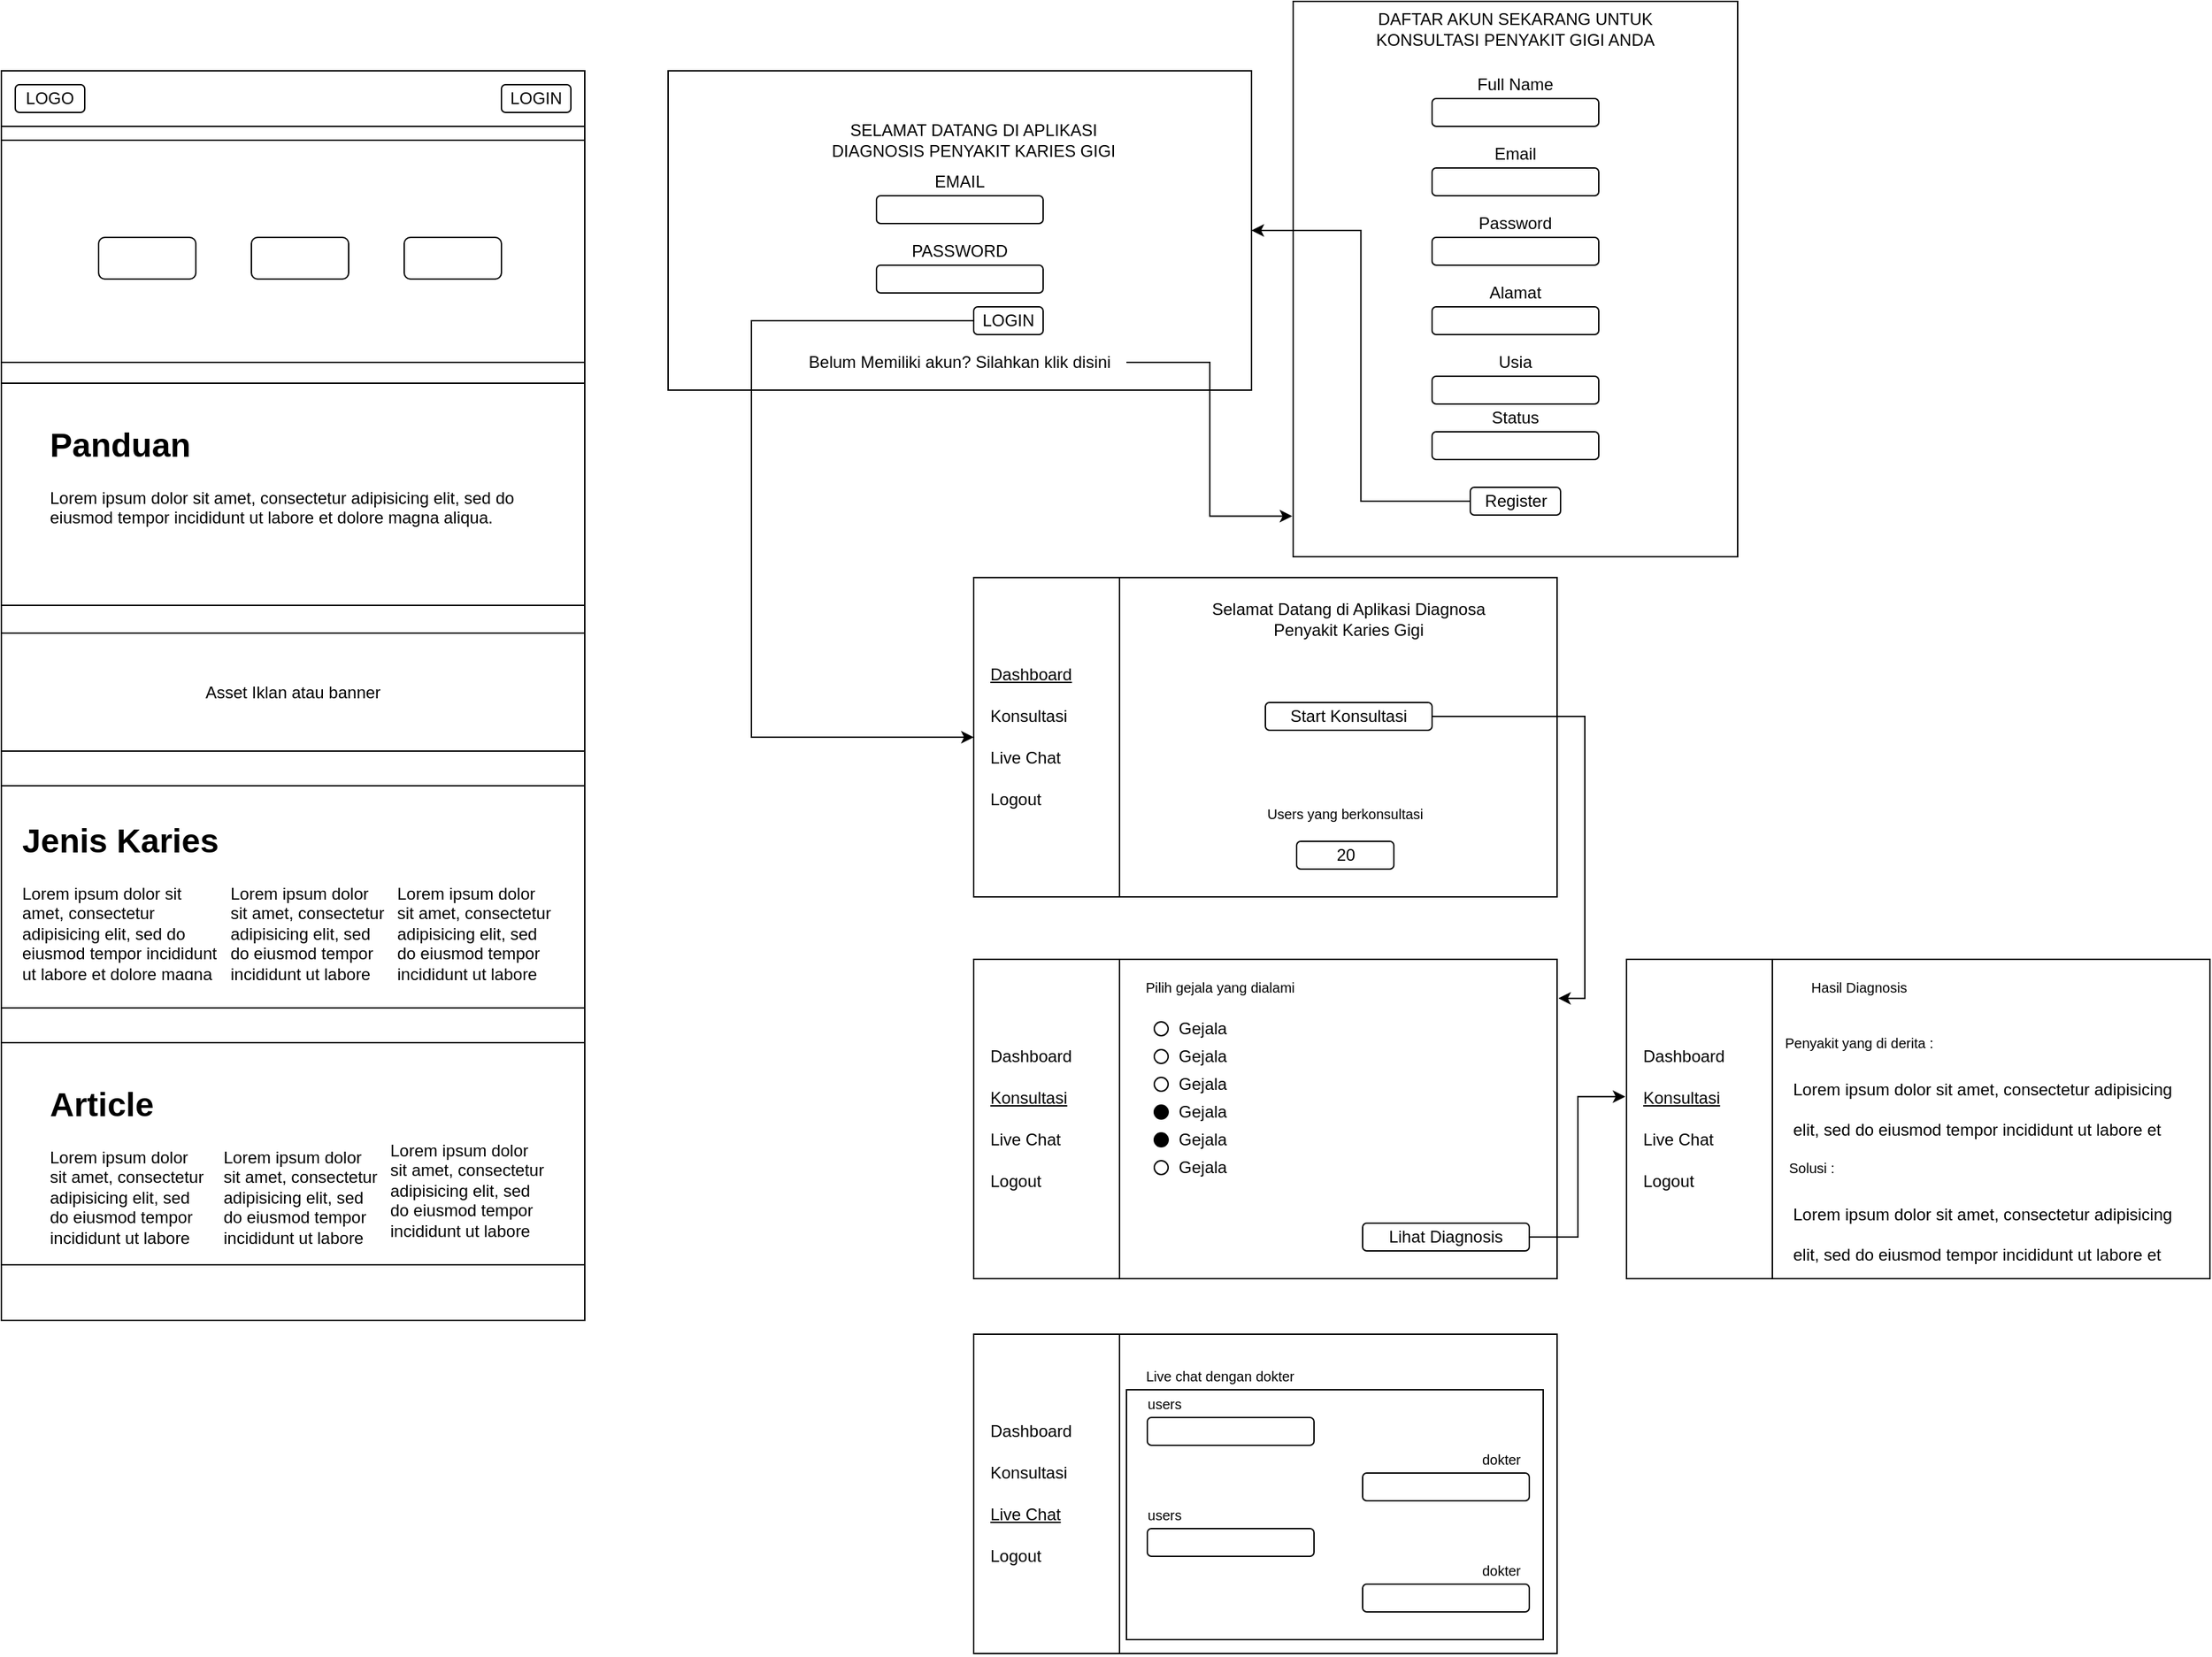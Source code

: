<mxfile version="14.2.9" type="github" pages="3">
  <diagram id="ufYGe8AwDcUvRspxhOR8" name="Page-1">
    <mxGraphModel dx="1871" dy="574" grid="1" gridSize="10" guides="1" tooltips="1" connect="1" arrows="1" fold="1" page="1" pageScale="1" pageWidth="850" pageHeight="1100" math="0" shadow="0">
      <root>
        <mxCell id="0" />
        <mxCell id="1" parent="0" />
        <mxCell id="BUjUl9G6cNDIRel1FlBK-2" value="" style="rounded=0;whiteSpace=wrap;html=1;" parent="1" vertex="1">
          <mxGeometry x="20" y="70" width="420" height="230" as="geometry" />
        </mxCell>
        <mxCell id="BUjUl9G6cNDIRel1FlBK-3" value="" style="rounded=1;whiteSpace=wrap;html=1;" parent="1" vertex="1">
          <mxGeometry x="170" y="160" width="120" height="20" as="geometry" />
        </mxCell>
        <mxCell id="BUjUl9G6cNDIRel1FlBK-4" value="" style="rounded=1;whiteSpace=wrap;html=1;" parent="1" vertex="1">
          <mxGeometry x="170" y="210" width="120" height="20" as="geometry" />
        </mxCell>
        <mxCell id="BUjUl9G6cNDIRel1FlBK-5" value="EMAIL" style="text;html=1;strokeColor=none;fillColor=none;align=center;verticalAlign=middle;whiteSpace=wrap;rounded=0;" parent="1" vertex="1">
          <mxGeometry x="175" y="140" width="110" height="20" as="geometry" />
        </mxCell>
        <mxCell id="BUjUl9G6cNDIRel1FlBK-6" value="PASSWORD" style="text;html=1;strokeColor=none;fillColor=none;align=center;verticalAlign=middle;whiteSpace=wrap;rounded=0;" parent="1" vertex="1">
          <mxGeometry x="175" y="190" width="110" height="20" as="geometry" />
        </mxCell>
        <mxCell id="7CgW4JwfgHRwJB7mgKtj-3" style="edgeStyle=orthogonalEdgeStyle;rounded=0;orthogonalLoop=1;jettySize=auto;html=1;entryX=0;entryY=0.5;entryDx=0;entryDy=0;" parent="1" source="BUjUl9G6cNDIRel1FlBK-8" target="BUjUl9G6cNDIRel1FlBK-47" edge="1">
          <mxGeometry relative="1" as="geometry">
            <Array as="points">
              <mxPoint x="80" y="250" />
              <mxPoint x="80" y="550" />
            </Array>
          </mxGeometry>
        </mxCell>
        <mxCell id="BUjUl9G6cNDIRel1FlBK-8" value="LOGIN" style="rounded=1;whiteSpace=wrap;html=1;" parent="1" vertex="1">
          <mxGeometry x="240" y="240" width="50" height="20" as="geometry" />
        </mxCell>
        <mxCell id="7CgW4JwfgHRwJB7mgKtj-1" style="edgeStyle=orthogonalEdgeStyle;rounded=0;orthogonalLoop=1;jettySize=auto;html=1;entryX=-0.002;entryY=0.927;entryDx=0;entryDy=0;entryPerimeter=0;" parent="1" source="BUjUl9G6cNDIRel1FlBK-9" target="BUjUl9G6cNDIRel1FlBK-10" edge="1">
          <mxGeometry relative="1" as="geometry" />
        </mxCell>
        <mxCell id="BUjUl9G6cNDIRel1FlBK-9" value="Belum Memiliki akun? Silahkan klik disini" style="text;html=1;strokeColor=none;fillColor=none;align=center;verticalAlign=middle;whiteSpace=wrap;rounded=0;" parent="1" vertex="1">
          <mxGeometry x="110" y="270" width="240" height="20" as="geometry" />
        </mxCell>
        <mxCell id="BUjUl9G6cNDIRel1FlBK-34" value="SELAMAT DATANG DI APLIKASI DIAGNOSIS PENYAKIT KARIES GIGI" style="text;html=1;strokeColor=none;fillColor=none;align=center;verticalAlign=middle;whiteSpace=wrap;rounded=0;" parent="1" vertex="1">
          <mxGeometry x="120" y="110" width="240" height="20" as="geometry" />
        </mxCell>
        <mxCell id="BUjUl9G6cNDIRel1FlBK-47" value="" style="rounded=0;whiteSpace=wrap;html=1;" parent="1" vertex="1">
          <mxGeometry x="240" y="435" width="420" height="230" as="geometry" />
        </mxCell>
        <mxCell id="BUjUl9G6cNDIRel1FlBK-48" value="" style="endArrow=none;html=1;exitX=0.25;exitY=0;exitDx=0;exitDy=0;entryX=0.25;entryY=1;entryDx=0;entryDy=0;entryPerimeter=0;" parent="1" source="BUjUl9G6cNDIRel1FlBK-47" target="BUjUl9G6cNDIRel1FlBK-47" edge="1">
          <mxGeometry width="50" height="50" relative="1" as="geometry">
            <mxPoint x="350" y="575" as="sourcePoint" />
            <mxPoint x="330" y="665" as="targetPoint" />
          </mxGeometry>
        </mxCell>
        <mxCell id="BUjUl9G6cNDIRel1FlBK-49" value="Selamat Datang di Aplikasi Diagnosa Penyakit Karies Gigi" style="text;html=1;strokeColor=none;fillColor=none;align=center;verticalAlign=middle;whiteSpace=wrap;rounded=0;" parent="1" vertex="1">
          <mxGeometry x="410" y="455" width="200" height="20" as="geometry" />
        </mxCell>
        <mxCell id="BUjUl9G6cNDIRel1FlBK-50" value="20" style="rounded=1;whiteSpace=wrap;html=1;" parent="1" vertex="1">
          <mxGeometry x="472.5" y="625" width="70" height="20" as="geometry" />
        </mxCell>
        <mxCell id="BUjUl9G6cNDIRel1FlBK-52" value="&lt;font style=&quot;font-size: 10px&quot;&gt;Users yang berkonsultasi&lt;/font&gt;" style="text;html=1;strokeColor=none;fillColor=none;align=center;verticalAlign=middle;whiteSpace=wrap;rounded=0;" parent="1" vertex="1">
          <mxGeometry x="450" y="595" width="115" height="20" as="geometry" />
        </mxCell>
        <mxCell id="BUjUl9G6cNDIRel1FlBK-53" value="&lt;u&gt;Dashboard&lt;/u&gt;" style="text;html=1;strokeColor=none;fillColor=none;align=left;verticalAlign=middle;whiteSpace=wrap;rounded=0;" parent="1" vertex="1">
          <mxGeometry x="250" y="495" width="60" height="20" as="geometry" />
        </mxCell>
        <mxCell id="BUjUl9G6cNDIRel1FlBK-54" value="Konsultasi" style="text;html=1;strokeColor=none;fillColor=none;align=left;verticalAlign=middle;whiteSpace=wrap;rounded=0;" parent="1" vertex="1">
          <mxGeometry x="250" y="525" width="60" height="20" as="geometry" />
        </mxCell>
        <mxCell id="BUjUl9G6cNDIRel1FlBK-55" value="Live Chat" style="text;html=1;strokeColor=none;fillColor=none;align=left;verticalAlign=middle;whiteSpace=wrap;rounded=0;" parent="1" vertex="1">
          <mxGeometry x="250" y="555" width="60" height="20" as="geometry" />
        </mxCell>
        <mxCell id="BUjUl9G6cNDIRel1FlBK-56" value="Logout" style="text;html=1;strokeColor=none;fillColor=none;align=left;verticalAlign=middle;whiteSpace=wrap;rounded=0;" parent="1" vertex="1">
          <mxGeometry x="250" y="585" width="60" height="20" as="geometry" />
        </mxCell>
        <mxCell id="7CgW4JwfgHRwJB7mgKtj-4" style="edgeStyle=orthogonalEdgeStyle;rounded=0;orthogonalLoop=1;jettySize=auto;html=1;entryX=1.002;entryY=0.122;entryDx=0;entryDy=0;entryPerimeter=0;" parent="1" source="BUjUl9G6cNDIRel1FlBK-57" target="BUjUl9G6cNDIRel1FlBK-58" edge="1">
          <mxGeometry relative="1" as="geometry">
            <Array as="points">
              <mxPoint x="680" y="535" />
              <mxPoint x="680" y="738" />
            </Array>
          </mxGeometry>
        </mxCell>
        <mxCell id="BUjUl9G6cNDIRel1FlBK-57" value="Start Konsultasi" style="rounded=1;whiteSpace=wrap;html=1;" parent="1" vertex="1">
          <mxGeometry x="450" y="525" width="120" height="20" as="geometry" />
        </mxCell>
        <mxCell id="BUjUl9G6cNDIRel1FlBK-93" value="" style="group" parent="1" vertex="1" connectable="0">
          <mxGeometry x="240" y="710" width="420" height="230" as="geometry" />
        </mxCell>
        <mxCell id="BUjUl9G6cNDIRel1FlBK-58" value="" style="rounded=0;whiteSpace=wrap;html=1;" parent="BUjUl9G6cNDIRel1FlBK-93" vertex="1">
          <mxGeometry width="420" height="230" as="geometry" />
        </mxCell>
        <mxCell id="BUjUl9G6cNDIRel1FlBK-59" value="" style="endArrow=none;html=1;exitX=0.25;exitY=0;exitDx=0;exitDy=0;entryX=0.25;entryY=1;entryDx=0;entryDy=0;entryPerimeter=0;" parent="BUjUl9G6cNDIRel1FlBK-93" source="BUjUl9G6cNDIRel1FlBK-58" target="BUjUl9G6cNDIRel1FlBK-58" edge="1">
          <mxGeometry width="50" height="50" relative="1" as="geometry">
            <mxPoint x="110" y="140" as="sourcePoint" />
            <mxPoint x="90" y="230" as="targetPoint" />
          </mxGeometry>
        </mxCell>
        <mxCell id="BUjUl9G6cNDIRel1FlBK-63" value="Dashboard" style="text;html=1;strokeColor=none;fillColor=none;align=left;verticalAlign=middle;whiteSpace=wrap;rounded=0;" parent="BUjUl9G6cNDIRel1FlBK-93" vertex="1">
          <mxGeometry x="10" y="60" width="60" height="20" as="geometry" />
        </mxCell>
        <mxCell id="BUjUl9G6cNDIRel1FlBK-64" value="&lt;u&gt;Konsultasi&lt;/u&gt;" style="text;html=1;strokeColor=none;fillColor=none;align=left;verticalAlign=middle;whiteSpace=wrap;rounded=0;" parent="BUjUl9G6cNDIRel1FlBK-93" vertex="1">
          <mxGeometry x="10" y="90" width="60" height="20" as="geometry" />
        </mxCell>
        <mxCell id="BUjUl9G6cNDIRel1FlBK-65" value="Live Chat" style="text;html=1;strokeColor=none;fillColor=none;align=left;verticalAlign=middle;whiteSpace=wrap;rounded=0;" parent="BUjUl9G6cNDIRel1FlBK-93" vertex="1">
          <mxGeometry x="10" y="120" width="60" height="20" as="geometry" />
        </mxCell>
        <mxCell id="BUjUl9G6cNDIRel1FlBK-66" value="Logout" style="text;html=1;strokeColor=none;fillColor=none;align=left;verticalAlign=middle;whiteSpace=wrap;rounded=0;" parent="BUjUl9G6cNDIRel1FlBK-93" vertex="1">
          <mxGeometry x="10" y="150" width="60" height="20" as="geometry" />
        </mxCell>
        <mxCell id="BUjUl9G6cNDIRel1FlBK-73" value="" style="group" parent="BUjUl9G6cNDIRel1FlBK-93" vertex="1" connectable="0">
          <mxGeometry x="130" y="40" width="55" height="20" as="geometry" />
        </mxCell>
        <mxCell id="BUjUl9G6cNDIRel1FlBK-68" value="" style="ellipse;whiteSpace=wrap;html=1;aspect=fixed;" parent="BUjUl9G6cNDIRel1FlBK-73" vertex="1">
          <mxGeometry y="5" width="10" height="10" as="geometry" />
        </mxCell>
        <mxCell id="BUjUl9G6cNDIRel1FlBK-72" value="Gejala" style="text;html=1;strokeColor=none;fillColor=none;align=center;verticalAlign=middle;whiteSpace=wrap;rounded=0;" parent="BUjUl9G6cNDIRel1FlBK-73" vertex="1">
          <mxGeometry x="15" width="40" height="20" as="geometry" />
        </mxCell>
        <mxCell id="BUjUl9G6cNDIRel1FlBK-74" value="" style="group" parent="BUjUl9G6cNDIRel1FlBK-93" vertex="1" connectable="0">
          <mxGeometry x="130" y="60" width="55" height="20" as="geometry" />
        </mxCell>
        <mxCell id="BUjUl9G6cNDIRel1FlBK-75" value="" style="ellipse;whiteSpace=wrap;html=1;aspect=fixed;" parent="BUjUl9G6cNDIRel1FlBK-74" vertex="1">
          <mxGeometry y="5" width="10" height="10" as="geometry" />
        </mxCell>
        <mxCell id="BUjUl9G6cNDIRel1FlBK-76" value="Gejala" style="text;html=1;strokeColor=none;fillColor=none;align=center;verticalAlign=middle;whiteSpace=wrap;rounded=0;" parent="BUjUl9G6cNDIRel1FlBK-74" vertex="1">
          <mxGeometry x="15" width="40" height="20" as="geometry" />
        </mxCell>
        <mxCell id="BUjUl9G6cNDIRel1FlBK-77" value="" style="group" parent="BUjUl9G6cNDIRel1FlBK-93" vertex="1" connectable="0">
          <mxGeometry x="130" y="80" width="55" height="20" as="geometry" />
        </mxCell>
        <mxCell id="BUjUl9G6cNDIRel1FlBK-78" value="" style="ellipse;whiteSpace=wrap;html=1;aspect=fixed;" parent="BUjUl9G6cNDIRel1FlBK-77" vertex="1">
          <mxGeometry y="5" width="10" height="10" as="geometry" />
        </mxCell>
        <mxCell id="BUjUl9G6cNDIRel1FlBK-79" value="Gejala" style="text;html=1;strokeColor=none;fillColor=none;align=center;verticalAlign=middle;whiteSpace=wrap;rounded=0;" parent="BUjUl9G6cNDIRel1FlBK-77" vertex="1">
          <mxGeometry x="15" width="40" height="20" as="geometry" />
        </mxCell>
        <mxCell id="BUjUl9G6cNDIRel1FlBK-86" value="" style="group" parent="BUjUl9G6cNDIRel1FlBK-93" vertex="1" connectable="0">
          <mxGeometry x="130" y="140" width="55" height="20" as="geometry" />
        </mxCell>
        <mxCell id="BUjUl9G6cNDIRel1FlBK-87" value="" style="ellipse;whiteSpace=wrap;html=1;aspect=fixed;" parent="BUjUl9G6cNDIRel1FlBK-86" vertex="1">
          <mxGeometry y="5" width="10" height="10" as="geometry" />
        </mxCell>
        <mxCell id="BUjUl9G6cNDIRel1FlBK-88" value="Gejala" style="text;html=1;strokeColor=none;fillColor=none;align=center;verticalAlign=middle;whiteSpace=wrap;rounded=0;" parent="BUjUl9G6cNDIRel1FlBK-86" vertex="1">
          <mxGeometry x="15" width="40" height="20" as="geometry" />
        </mxCell>
        <mxCell id="BUjUl9G6cNDIRel1FlBK-89" value="" style="group" parent="BUjUl9G6cNDIRel1FlBK-93" vertex="1" connectable="0">
          <mxGeometry x="130" y="100" width="55" height="20" as="geometry" />
        </mxCell>
        <mxCell id="BUjUl9G6cNDIRel1FlBK-81" value="" style="ellipse;whiteSpace=wrap;html=1;aspect=fixed;fillColor=#000000;" parent="BUjUl9G6cNDIRel1FlBK-89" vertex="1">
          <mxGeometry y="5" width="10" height="10" as="geometry" />
        </mxCell>
        <mxCell id="BUjUl9G6cNDIRel1FlBK-82" value="Gejala" style="text;html=1;strokeColor=none;fillColor=none;align=center;verticalAlign=middle;whiteSpace=wrap;rounded=0;" parent="BUjUl9G6cNDIRel1FlBK-89" vertex="1">
          <mxGeometry x="15" width="40" height="20" as="geometry" />
        </mxCell>
        <mxCell id="BUjUl9G6cNDIRel1FlBK-90" value="" style="group" parent="BUjUl9G6cNDIRel1FlBK-93" vertex="1" connectable="0">
          <mxGeometry x="130" y="120" width="55" height="20" as="geometry" />
        </mxCell>
        <mxCell id="BUjUl9G6cNDIRel1FlBK-84" value="" style="ellipse;whiteSpace=wrap;html=1;aspect=fixed;fillColor=#000000;" parent="BUjUl9G6cNDIRel1FlBK-90" vertex="1">
          <mxGeometry y="5" width="10" height="10" as="geometry" />
        </mxCell>
        <mxCell id="BUjUl9G6cNDIRel1FlBK-85" value="Gejala" style="text;html=1;strokeColor=none;fillColor=none;align=center;verticalAlign=middle;whiteSpace=wrap;rounded=0;" parent="BUjUl9G6cNDIRel1FlBK-90" vertex="1">
          <mxGeometry x="15" width="40" height="20" as="geometry" />
        </mxCell>
        <mxCell id="BUjUl9G6cNDIRel1FlBK-92" value="Lihat Diagnosis" style="rounded=1;whiteSpace=wrap;html=1;" parent="BUjUl9G6cNDIRel1FlBK-93" vertex="1">
          <mxGeometry x="280" y="190" width="120" height="20" as="geometry" />
        </mxCell>
        <mxCell id="BUjUl9G6cNDIRel1FlBK-154" value="&lt;font style=&quot;font-size: 10px&quot;&gt;Pilih gejala yang dialami&lt;/font&gt;" style="text;html=1;strokeColor=none;fillColor=none;align=center;verticalAlign=middle;whiteSpace=wrap;rounded=0;" parent="BUjUl9G6cNDIRel1FlBK-93" vertex="1">
          <mxGeometry x="120" y="10" width="115" height="20" as="geometry" />
        </mxCell>
        <mxCell id="BUjUl9G6cNDIRel1FlBK-126" value="" style="group" parent="1" vertex="1" connectable="0">
          <mxGeometry x="710" y="710" width="420" height="230" as="geometry" />
        </mxCell>
        <mxCell id="BUjUl9G6cNDIRel1FlBK-95" value="" style="rounded=0;whiteSpace=wrap;html=1;imageAspect=1;" parent="BUjUl9G6cNDIRel1FlBK-126" vertex="1">
          <mxGeometry width="420" height="230" as="geometry" />
        </mxCell>
        <mxCell id="BUjUl9G6cNDIRel1FlBK-96" value="" style="endArrow=none;html=1;exitX=0.25;exitY=0;exitDx=0;exitDy=0;entryX=0.25;entryY=1;entryDx=0;entryDy=0;entryPerimeter=0;" parent="BUjUl9G6cNDIRel1FlBK-126" source="BUjUl9G6cNDIRel1FlBK-95" target="BUjUl9G6cNDIRel1FlBK-95" edge="1">
          <mxGeometry width="50" height="50" as="geometry">
            <mxPoint x="110" y="140" as="sourcePoint" />
            <mxPoint x="90" y="230" as="targetPoint" />
          </mxGeometry>
        </mxCell>
        <mxCell id="BUjUl9G6cNDIRel1FlBK-97" value="Dashboard" style="text;html=1;strokeColor=none;fillColor=none;align=left;verticalAlign=middle;whiteSpace=wrap;rounded=0;" parent="BUjUl9G6cNDIRel1FlBK-126" vertex="1">
          <mxGeometry x="10" y="60" width="60" height="20" as="geometry" />
        </mxCell>
        <mxCell id="BUjUl9G6cNDIRel1FlBK-98" value="&lt;u&gt;Konsultasi&lt;/u&gt;" style="text;html=1;strokeColor=none;fillColor=none;align=left;verticalAlign=middle;whiteSpace=wrap;rounded=0;" parent="BUjUl9G6cNDIRel1FlBK-126" vertex="1">
          <mxGeometry x="10" y="90" width="60" height="20" as="geometry" />
        </mxCell>
        <mxCell id="BUjUl9G6cNDIRel1FlBK-99" value="Live Chat" style="text;html=1;strokeColor=none;fillColor=none;align=left;verticalAlign=middle;whiteSpace=wrap;rounded=0;" parent="BUjUl9G6cNDIRel1FlBK-126" vertex="1">
          <mxGeometry x="10" y="120" width="60" height="20" as="geometry" />
        </mxCell>
        <mxCell id="BUjUl9G6cNDIRel1FlBK-100" value="Logout" style="text;html=1;strokeColor=none;fillColor=none;align=left;verticalAlign=middle;whiteSpace=wrap;rounded=0;" parent="BUjUl9G6cNDIRel1FlBK-126" vertex="1">
          <mxGeometry x="10" y="150" width="60" height="20" as="geometry" />
        </mxCell>
        <mxCell id="BUjUl9G6cNDIRel1FlBK-120" value="&lt;font style=&quot;font-size: 10px&quot;&gt;Hasil Diagnosis&lt;/font&gt;" style="text;html=1;strokeColor=none;fillColor=none;align=center;verticalAlign=middle;whiteSpace=wrap;rounded=0;" parent="BUjUl9G6cNDIRel1FlBK-126" vertex="1">
          <mxGeometry x="110" y="10" width="115" height="20" as="geometry" />
        </mxCell>
        <mxCell id="BUjUl9G6cNDIRel1FlBK-121" value="&lt;font style=&quot;font-size: 10px&quot;&gt;Penyakit yang di derita :&lt;/font&gt;" style="text;html=1;strokeColor=none;fillColor=none;align=center;verticalAlign=middle;whiteSpace=wrap;rounded=0;" parent="BUjUl9G6cNDIRel1FlBK-126" vertex="1">
          <mxGeometry x="110" y="50" width="115" height="20" as="geometry" />
        </mxCell>
        <mxCell id="BUjUl9G6cNDIRel1FlBK-123" value="&lt;h1&gt;&lt;span style=&quot;font-size: 12px ; font-weight: normal&quot;&gt;Lorem ipsum dolor sit amet, consectetur adipisicing elit, sed do eiusmod tempor incididunt ut labore et dolore magna aliqua.&lt;/span&gt;&lt;br&gt;&lt;/h1&gt;" style="text;html=1;strokeColor=none;fillColor=none;spacing=5;spacingTop=-20;whiteSpace=wrap;overflow=hidden;rounded=0;" parent="BUjUl9G6cNDIRel1FlBK-126" vertex="1">
          <mxGeometry x="115" y="70" width="285" height="60" as="geometry" />
        </mxCell>
        <mxCell id="BUjUl9G6cNDIRel1FlBK-124" value="&lt;font style=&quot;font-size: 10px&quot;&gt;Solusi :&lt;/font&gt;" style="text;html=1;strokeColor=none;fillColor=none;align=left;verticalAlign=middle;whiteSpace=wrap;rounded=0;" parent="BUjUl9G6cNDIRel1FlBK-126" vertex="1">
          <mxGeometry x="115" y="140" width="55" height="20" as="geometry" />
        </mxCell>
        <mxCell id="BUjUl9G6cNDIRel1FlBK-125" value="&lt;h1&gt;&lt;span style=&quot;font-size: 12px ; font-weight: normal&quot;&gt;Lorem ipsum dolor sit amet, consectetur adipisicing elit, sed do eiusmod tempor incididunt ut labore et dolore magna aliqua.&lt;/span&gt;&lt;br&gt;&lt;/h1&gt;" style="text;html=1;strokeColor=none;fillColor=none;spacing=5;spacingTop=-20;whiteSpace=wrap;overflow=hidden;rounded=0;" parent="BUjUl9G6cNDIRel1FlBK-126" vertex="1">
          <mxGeometry x="115" y="160" width="285" height="60" as="geometry" />
        </mxCell>
        <mxCell id="BUjUl9G6cNDIRel1FlBK-127" value="" style="group" parent="1" vertex="1" connectable="0">
          <mxGeometry x="240" y="980" width="420" height="230" as="geometry" />
        </mxCell>
        <mxCell id="BUjUl9G6cNDIRel1FlBK-128" value="" style="rounded=0;whiteSpace=wrap;html=1;" parent="BUjUl9G6cNDIRel1FlBK-127" vertex="1">
          <mxGeometry width="420" height="230" as="geometry" />
        </mxCell>
        <mxCell id="BUjUl9G6cNDIRel1FlBK-129" value="" style="endArrow=none;html=1;exitX=0.25;exitY=0;exitDx=0;exitDy=0;entryX=0.25;entryY=1;entryDx=0;entryDy=0;entryPerimeter=0;" parent="BUjUl9G6cNDIRel1FlBK-127" source="BUjUl9G6cNDIRel1FlBK-128" target="BUjUl9G6cNDIRel1FlBK-128" edge="1">
          <mxGeometry width="50" height="50" relative="1" as="geometry">
            <mxPoint x="110" y="140" as="sourcePoint" />
            <mxPoint x="90" y="230" as="targetPoint" />
          </mxGeometry>
        </mxCell>
        <mxCell id="BUjUl9G6cNDIRel1FlBK-130" value="Dashboard" style="text;html=1;strokeColor=none;fillColor=none;align=left;verticalAlign=middle;whiteSpace=wrap;rounded=0;" parent="BUjUl9G6cNDIRel1FlBK-127" vertex="1">
          <mxGeometry x="10" y="60" width="60" height="20" as="geometry" />
        </mxCell>
        <mxCell id="BUjUl9G6cNDIRel1FlBK-131" value="Konsultasi" style="text;html=1;strokeColor=none;fillColor=none;align=left;verticalAlign=middle;whiteSpace=wrap;rounded=0;" parent="BUjUl9G6cNDIRel1FlBK-127" vertex="1">
          <mxGeometry x="10" y="90" width="60" height="20" as="geometry" />
        </mxCell>
        <mxCell id="BUjUl9G6cNDIRel1FlBK-132" value="&lt;u&gt;Live Chat&lt;/u&gt;" style="text;html=1;strokeColor=none;fillColor=none;align=left;verticalAlign=middle;whiteSpace=wrap;rounded=0;" parent="BUjUl9G6cNDIRel1FlBK-127" vertex="1">
          <mxGeometry x="10" y="120" width="60" height="20" as="geometry" />
        </mxCell>
        <mxCell id="BUjUl9G6cNDIRel1FlBK-133" value="Logout" style="text;html=1;strokeColor=none;fillColor=none;align=left;verticalAlign=middle;whiteSpace=wrap;rounded=0;" parent="BUjUl9G6cNDIRel1FlBK-127" vertex="1">
          <mxGeometry x="10" y="150" width="60" height="20" as="geometry" />
        </mxCell>
        <mxCell id="BUjUl9G6cNDIRel1FlBK-153" value="" style="rounded=0;whiteSpace=wrap;html=1;fillColor=none;" parent="BUjUl9G6cNDIRel1FlBK-127" vertex="1">
          <mxGeometry x="110" y="40" width="300" height="180" as="geometry" />
        </mxCell>
        <mxCell id="BUjUl9G6cNDIRel1FlBK-158" value="&lt;font style=&quot;font-size: 10px&quot;&gt;Live chat dengan dokter&lt;/font&gt;" style="text;html=1;strokeColor=none;fillColor=none;align=center;verticalAlign=middle;whiteSpace=wrap;rounded=0;" parent="BUjUl9G6cNDIRel1FlBK-127" vertex="1">
          <mxGeometry x="120" y="20" width="115" height="20" as="geometry" />
        </mxCell>
        <mxCell id="BUjUl9G6cNDIRel1FlBK-172" value="" style="group" parent="BUjUl9G6cNDIRel1FlBK-127" vertex="1" connectable="0">
          <mxGeometry x="80" y="40" width="165" height="40" as="geometry" />
        </mxCell>
        <mxCell id="BUjUl9G6cNDIRel1FlBK-155" value="&lt;font style=&quot;font-size: 10px&quot;&gt;users&lt;/font&gt;" style="text;html=1;strokeColor=none;fillColor=none;align=center;verticalAlign=middle;whiteSpace=wrap;rounded=0;" parent="BUjUl9G6cNDIRel1FlBK-172" vertex="1">
          <mxGeometry width="115" height="20" as="geometry" />
        </mxCell>
        <mxCell id="BUjUl9G6cNDIRel1FlBK-157" value="" style="rounded=1;whiteSpace=wrap;html=1;fillColor=none;" parent="BUjUl9G6cNDIRel1FlBK-172" vertex="1">
          <mxGeometry x="45" y="20" width="120" height="20" as="geometry" />
        </mxCell>
        <mxCell id="BUjUl9G6cNDIRel1FlBK-173" value="" style="group" parent="BUjUl9G6cNDIRel1FlBK-127" vertex="1" connectable="0">
          <mxGeometry x="80" y="120" width="165" height="40" as="geometry" />
        </mxCell>
        <mxCell id="BUjUl9G6cNDIRel1FlBK-174" value="&lt;font style=&quot;font-size: 10px&quot;&gt;users&lt;/font&gt;" style="text;html=1;strokeColor=none;fillColor=none;align=center;verticalAlign=middle;whiteSpace=wrap;rounded=0;" parent="BUjUl9G6cNDIRel1FlBK-173" vertex="1">
          <mxGeometry width="115" height="20" as="geometry" />
        </mxCell>
        <mxCell id="BUjUl9G6cNDIRel1FlBK-175" value="" style="rounded=1;whiteSpace=wrap;html=1;fillColor=none;" parent="BUjUl9G6cNDIRel1FlBK-173" vertex="1">
          <mxGeometry x="45" y="20" width="120" height="20" as="geometry" />
        </mxCell>
        <mxCell id="BUjUl9G6cNDIRel1FlBK-177" value="" style="group" parent="BUjUl9G6cNDIRel1FlBK-127" vertex="1" connectable="0">
          <mxGeometry x="280" y="80" width="120" height="40" as="geometry" />
        </mxCell>
        <mxCell id="BUjUl9G6cNDIRel1FlBK-170" value="" style="rounded=1;whiteSpace=wrap;html=1;fillColor=none;" parent="BUjUl9G6cNDIRel1FlBK-177" vertex="1">
          <mxGeometry y="20" width="120" height="20" as="geometry" />
        </mxCell>
        <mxCell id="BUjUl9G6cNDIRel1FlBK-171" value="&lt;font style=&quot;font-size: 10px&quot;&gt;dokter&lt;/font&gt;" style="text;html=1;strokeColor=none;fillColor=none;align=center;verticalAlign=middle;whiteSpace=wrap;rounded=0;" parent="BUjUl9G6cNDIRel1FlBK-177" vertex="1">
          <mxGeometry x="80" width="40" height="20" as="geometry" />
        </mxCell>
        <mxCell id="BUjUl9G6cNDIRel1FlBK-179" value="" style="group" parent="BUjUl9G6cNDIRel1FlBK-127" vertex="1" connectable="0">
          <mxGeometry x="280" y="160" width="120" height="40" as="geometry" />
        </mxCell>
        <mxCell id="BUjUl9G6cNDIRel1FlBK-180" value="" style="rounded=1;whiteSpace=wrap;html=1;fillColor=none;" parent="BUjUl9G6cNDIRel1FlBK-179" vertex="1">
          <mxGeometry y="20" width="120" height="20" as="geometry" />
        </mxCell>
        <mxCell id="BUjUl9G6cNDIRel1FlBK-181" value="&lt;font style=&quot;font-size: 10px&quot;&gt;dokter&lt;/font&gt;" style="text;html=1;strokeColor=none;fillColor=none;align=center;verticalAlign=middle;whiteSpace=wrap;rounded=0;" parent="BUjUl9G6cNDIRel1FlBK-179" vertex="1">
          <mxGeometry x="80" width="40" height="20" as="geometry" />
        </mxCell>
        <mxCell id="BUjUl9G6cNDIRel1FlBK-10" value="" style="rounded=0;whiteSpace=wrap;html=1;" parent="1" vertex="1">
          <mxGeometry x="470" y="20" width="320" height="400" as="geometry" />
        </mxCell>
        <mxCell id="BUjUl9G6cNDIRel1FlBK-15" value="Full Name" style="text;html=1;strokeColor=none;fillColor=none;align=center;verticalAlign=middle;whiteSpace=wrap;rounded=0;" parent="1" vertex="1">
          <mxGeometry x="575" y="70" width="110" height="20" as="geometry" />
        </mxCell>
        <mxCell id="BUjUl9G6cNDIRel1FlBK-16" value="" style="rounded=1;whiteSpace=wrap;html=1;" parent="1" vertex="1">
          <mxGeometry x="570" y="90" width="120" height="20" as="geometry" />
        </mxCell>
        <mxCell id="BUjUl9G6cNDIRel1FlBK-17" value="Email" style="text;html=1;strokeColor=none;fillColor=none;align=center;verticalAlign=middle;whiteSpace=wrap;rounded=0;" parent="1" vertex="1">
          <mxGeometry x="575" y="120" width="110" height="20" as="geometry" />
        </mxCell>
        <mxCell id="BUjUl9G6cNDIRel1FlBK-18" value="" style="rounded=1;whiteSpace=wrap;html=1;" parent="1" vertex="1">
          <mxGeometry x="570" y="140" width="120" height="20" as="geometry" />
        </mxCell>
        <mxCell id="BUjUl9G6cNDIRel1FlBK-24" value="Password" style="text;html=1;strokeColor=none;fillColor=none;align=center;verticalAlign=middle;whiteSpace=wrap;rounded=0;" parent="1" vertex="1">
          <mxGeometry x="575" y="170" width="110" height="20" as="geometry" />
        </mxCell>
        <mxCell id="BUjUl9G6cNDIRel1FlBK-25" value="" style="rounded=1;whiteSpace=wrap;html=1;" parent="1" vertex="1">
          <mxGeometry x="570" y="190" width="120" height="20" as="geometry" />
        </mxCell>
        <mxCell id="BUjUl9G6cNDIRel1FlBK-28" value="" style="rounded=1;whiteSpace=wrap;html=1;" parent="1" vertex="1">
          <mxGeometry x="570" y="240" width="120" height="20" as="geometry" />
        </mxCell>
        <mxCell id="BUjUl9G6cNDIRel1FlBK-29" value="Alamat" style="text;html=1;strokeColor=none;fillColor=none;align=center;verticalAlign=middle;whiteSpace=wrap;rounded=0;" parent="1" vertex="1">
          <mxGeometry x="575" y="220" width="110" height="20" as="geometry" />
        </mxCell>
        <mxCell id="BUjUl9G6cNDIRel1FlBK-30" value="Usia" style="text;html=1;strokeColor=none;fillColor=none;align=center;verticalAlign=middle;whiteSpace=wrap;rounded=0;" parent="1" vertex="1">
          <mxGeometry x="575" y="270" width="110" height="20" as="geometry" />
        </mxCell>
        <mxCell id="BUjUl9G6cNDIRel1FlBK-31" value="" style="rounded=1;whiteSpace=wrap;html=1;" parent="1" vertex="1">
          <mxGeometry x="570" y="290" width="120" height="20" as="geometry" />
        </mxCell>
        <mxCell id="7CgW4JwfgHRwJB7mgKtj-2" style="edgeStyle=orthogonalEdgeStyle;rounded=0;orthogonalLoop=1;jettySize=auto;html=1;entryX=1;entryY=0.5;entryDx=0;entryDy=0;" parent="1" source="BUjUl9G6cNDIRel1FlBK-32" target="BUjUl9G6cNDIRel1FlBK-2" edge="1">
          <mxGeometry relative="1" as="geometry" />
        </mxCell>
        <mxCell id="BUjUl9G6cNDIRel1FlBK-32" value="Register" style="rounded=1;whiteSpace=wrap;html=1;" parent="1" vertex="1">
          <mxGeometry x="597.5" y="370" width="65" height="20" as="geometry" />
        </mxCell>
        <mxCell id="BUjUl9G6cNDIRel1FlBK-7" value="DAFTAR AKUN SEKARANG UNTUK KONSULTASI PENYAKIT GIGI ANDA" style="text;html=1;strokeColor=none;fillColor=none;align=center;verticalAlign=middle;whiteSpace=wrap;rounded=0;" parent="1" vertex="1">
          <mxGeometry x="510" y="30" width="240" height="20" as="geometry" />
        </mxCell>
        <mxCell id="91t1h0TUgja0I-y9PZVK-1" value="" style="rounded=1;whiteSpace=wrap;html=1;" parent="1" vertex="1">
          <mxGeometry x="570" y="330" width="120" height="20" as="geometry" />
        </mxCell>
        <mxCell id="91t1h0TUgja0I-y9PZVK-2" value="Status" style="text;html=1;strokeColor=none;fillColor=none;align=center;verticalAlign=middle;whiteSpace=wrap;rounded=0;" parent="1" vertex="1">
          <mxGeometry x="575" y="310" width="110" height="20" as="geometry" />
        </mxCell>
        <mxCell id="7CgW4JwfgHRwJB7mgKtj-5" style="edgeStyle=orthogonalEdgeStyle;rounded=0;orthogonalLoop=1;jettySize=auto;html=1;entryX=-0.002;entryY=0.43;entryDx=0;entryDy=0;entryPerimeter=0;" parent="1" source="BUjUl9G6cNDIRel1FlBK-92" target="BUjUl9G6cNDIRel1FlBK-95" edge="1">
          <mxGeometry relative="1" as="geometry" />
        </mxCell>
        <mxCell id="m0i7z7Eu4hliVSeCqkF--1" value="" style="rounded=0;whiteSpace=wrap;html=1;" vertex="1" parent="1">
          <mxGeometry x="-460" y="70" width="420" height="900" as="geometry" />
        </mxCell>
        <mxCell id="m0i7z7Eu4hliVSeCqkF--2" value="" style="rounded=0;whiteSpace=wrap;html=1;" vertex="1" parent="1">
          <mxGeometry x="-460" y="70" width="420" height="40" as="geometry" />
        </mxCell>
        <mxCell id="m0i7z7Eu4hliVSeCqkF--3" value="LOGIN" style="rounded=1;whiteSpace=wrap;html=1;" vertex="1" parent="1">
          <mxGeometry x="-100" y="80" width="50" height="20" as="geometry" />
        </mxCell>
        <mxCell id="m0i7z7Eu4hliVSeCqkF--4" value="LOGO" style="rounded=1;whiteSpace=wrap;html=1;" vertex="1" parent="1">
          <mxGeometry x="-450" y="80" width="50" height="20" as="geometry" />
        </mxCell>
        <mxCell id="m0i7z7Eu4hliVSeCqkF--5" value="" style="rounded=0;whiteSpace=wrap;html=1;" vertex="1" parent="1">
          <mxGeometry x="-460" y="120" width="420" height="160" as="geometry" />
        </mxCell>
        <mxCell id="m0i7z7Eu4hliVSeCqkF--6" value="" style="rounded=1;whiteSpace=wrap;html=1;" vertex="1" parent="1">
          <mxGeometry x="-390" y="190" width="70" height="30" as="geometry" />
        </mxCell>
        <mxCell id="m0i7z7Eu4hliVSeCqkF--7" value="" style="rounded=1;whiteSpace=wrap;html=1;" vertex="1" parent="1">
          <mxGeometry x="-280" y="190" width="70" height="30" as="geometry" />
        </mxCell>
        <mxCell id="m0i7z7Eu4hliVSeCqkF--8" value="" style="rounded=1;whiteSpace=wrap;html=1;" vertex="1" parent="1">
          <mxGeometry x="-170" y="190" width="70" height="30" as="geometry" />
        </mxCell>
        <mxCell id="m0i7z7Eu4hliVSeCqkF--9" value="" style="rounded=0;whiteSpace=wrap;html=1;" vertex="1" parent="1">
          <mxGeometry x="-460" y="295" width="420" height="160" as="geometry" />
        </mxCell>
        <mxCell id="m0i7z7Eu4hliVSeCqkF--10" value="&lt;h1&gt;Panduan&lt;/h1&gt;&lt;p&gt;Lorem ipsum dolor sit amet, consectetur adipisicing elit, sed do eiusmod tempor incididunt ut labore et dolore magna aliqua.&lt;/p&gt;" style="text;html=1;strokeColor=none;fillColor=none;spacing=5;spacingTop=-20;whiteSpace=wrap;overflow=hidden;rounded=0;" vertex="1" parent="1">
          <mxGeometry x="-430" y="320" width="360" height="120" as="geometry" />
        </mxCell>
        <mxCell id="m0i7z7Eu4hliVSeCqkF--15" value="" style="group" vertex="1" connectable="0" parent="1">
          <mxGeometry x="-460" y="770" width="420" height="160" as="geometry" />
        </mxCell>
        <mxCell id="m0i7z7Eu4hliVSeCqkF--11" value="" style="rounded=0;whiteSpace=wrap;html=1;" vertex="1" parent="m0i7z7Eu4hliVSeCqkF--15">
          <mxGeometry width="420" height="160" as="geometry" />
        </mxCell>
        <mxCell id="m0i7z7Eu4hliVSeCqkF--12" value="&lt;h1&gt;Article&lt;/h1&gt;&lt;p&gt;Lorem ipsum dolor sit amet, consectetur adipisicing elit, sed do eiusmod tempor incididunt ut labore et dolore magna aliqua.&lt;/p&gt;" style="text;html=1;strokeColor=none;fillColor=none;spacing=5;spacingTop=-20;whiteSpace=wrap;overflow=hidden;rounded=0;" vertex="1" parent="m0i7z7Eu4hliVSeCqkF--15">
          <mxGeometry x="30" y="25" width="120" height="120" as="geometry" />
        </mxCell>
        <mxCell id="m0i7z7Eu4hliVSeCqkF--13" value="&lt;h1&gt;&lt;br&gt;&lt;/h1&gt;&lt;p&gt;Lorem ipsum dolor sit amet, consectetur adipisicing elit, sed do eiusmod tempor incididunt ut labore et dolore magna aliqua.&lt;/p&gt;" style="text;html=1;strokeColor=none;fillColor=none;spacing=5;spacingTop=-20;whiteSpace=wrap;overflow=hidden;rounded=0;" vertex="1" parent="m0i7z7Eu4hliVSeCqkF--15">
          <mxGeometry x="155" y="25" width="120" height="120" as="geometry" />
        </mxCell>
        <mxCell id="m0i7z7Eu4hliVSeCqkF--14" value="&lt;h1&gt;&lt;br&gt;&lt;/h1&gt;&lt;p&gt;Lorem ipsum dolor sit amet, consectetur adipisicing elit, sed do eiusmod tempor incididunt ut labore et dolore magna aliqua.&lt;/p&gt;" style="text;html=1;strokeColor=none;fillColor=none;spacing=5;spacingTop=-20;whiteSpace=wrap;overflow=hidden;rounded=0;" vertex="1" parent="m0i7z7Eu4hliVSeCqkF--15">
          <mxGeometry x="275" y="20" width="120" height="120" as="geometry" />
        </mxCell>
        <mxCell id="m0i7z7Eu4hliVSeCqkF--16" value="" style="rounded=0;whiteSpace=wrap;html=1;" vertex="1" parent="1">
          <mxGeometry x="-460" y="475" width="420" height="85" as="geometry" />
        </mxCell>
        <mxCell id="m0i7z7Eu4hliVSeCqkF--17" value="Asset Iklan atau banner" style="text;html=1;strokeColor=none;fillColor=none;align=center;verticalAlign=middle;whiteSpace=wrap;rounded=0;" vertex="1" parent="1">
          <mxGeometry x="-330" y="507.5" width="160" height="20" as="geometry" />
        </mxCell>
        <mxCell id="m0i7z7Eu4hliVSeCqkF--18" value="" style="rounded=0;whiteSpace=wrap;html=1;" vertex="1" parent="1">
          <mxGeometry x="-460" y="585" width="420" height="160" as="geometry" />
        </mxCell>
        <mxCell id="m0i7z7Eu4hliVSeCqkF--19" value="&lt;h1&gt;Jenis Karies&lt;/h1&gt;&lt;p&gt;Lorem ipsum dolor sit amet, consectetur adipisicing elit, sed do eiusmod tempor incididunt ut labore et dolore magna aliqua.&lt;/p&gt;" style="text;html=1;strokeColor=none;fillColor=none;spacing=5;spacingTop=-20;whiteSpace=wrap;overflow=hidden;rounded=0;" vertex="1" parent="1">
          <mxGeometry x="-450" y="605" width="150" height="120" as="geometry" />
        </mxCell>
        <mxCell id="m0i7z7Eu4hliVSeCqkF--20" value="&lt;h1&gt;&lt;br&gt;&lt;/h1&gt;&lt;p&gt;Lorem ipsum dolor sit amet, consectetur adipisicing elit, sed do eiusmod tempor incididunt ut labore et dolore magna aliqua.&lt;/p&gt;" style="text;html=1;strokeColor=none;fillColor=none;spacing=5;spacingTop=-20;whiteSpace=wrap;overflow=hidden;rounded=0;" vertex="1" parent="1">
          <mxGeometry x="-300" y="605" width="120" height="120" as="geometry" />
        </mxCell>
        <mxCell id="m0i7z7Eu4hliVSeCqkF--21" value="&lt;h1&gt;&lt;br&gt;&lt;/h1&gt;&lt;p&gt;Lorem ipsum dolor sit amet, consectetur adipisicing elit, sed do eiusmod tempor incididunt ut labore et dolore magna aliqua.&lt;/p&gt;" style="text;html=1;strokeColor=none;fillColor=none;spacing=5;spacingTop=-20;whiteSpace=wrap;overflow=hidden;rounded=0;" vertex="1" parent="1">
          <mxGeometry x="-180" y="605" width="120" height="120" as="geometry" />
        </mxCell>
      </root>
    </mxGraphModel>
  </diagram>
  <diagram id="VpVgIDBmdjrZE_xoWY3H" name="Page-2">
    <mxGraphModel dx="1296" dy="685" grid="1" gridSize="10" guides="1" tooltips="1" connect="1" arrows="1" fold="1" page="1" pageScale="1" pageWidth="850" pageHeight="1100" math="0" shadow="0">
      <root>
        <mxCell id="ZMz3rHhzgKNCLFVjE0ih-0" />
        <mxCell id="ZMz3rHhzgKNCLFVjE0ih-1" parent="ZMz3rHhzgKNCLFVjE0ih-0" />
        <mxCell id="jlgUm3aGFelLcURahPIA-14" value="" style="rounded=0;whiteSpace=wrap;html=1;" vertex="1" parent="ZMz3rHhzgKNCLFVjE0ih-1">
          <mxGeometry x="20" y="70" width="420" height="230" as="geometry" />
        </mxCell>
        <mxCell id="jlgUm3aGFelLcURahPIA-15" value="" style="rounded=1;whiteSpace=wrap;html=1;" vertex="1" parent="ZMz3rHhzgKNCLFVjE0ih-1">
          <mxGeometry x="170" y="160" width="120" height="20" as="geometry" />
        </mxCell>
        <mxCell id="jlgUm3aGFelLcURahPIA-16" value="" style="rounded=1;whiteSpace=wrap;html=1;" vertex="1" parent="ZMz3rHhzgKNCLFVjE0ih-1">
          <mxGeometry x="170" y="210" width="120" height="20" as="geometry" />
        </mxCell>
        <mxCell id="jlgUm3aGFelLcURahPIA-17" value="EMAIL" style="text;html=1;strokeColor=none;fillColor=none;align=center;verticalAlign=middle;whiteSpace=wrap;rounded=0;" vertex="1" parent="ZMz3rHhzgKNCLFVjE0ih-1">
          <mxGeometry x="175" y="140" width="110" height="20" as="geometry" />
        </mxCell>
        <mxCell id="jlgUm3aGFelLcURahPIA-18" value="PASSWORD" style="text;html=1;strokeColor=none;fillColor=none;align=center;verticalAlign=middle;whiteSpace=wrap;rounded=0;" vertex="1" parent="ZMz3rHhzgKNCLFVjE0ih-1">
          <mxGeometry x="175" y="190" width="110" height="20" as="geometry" />
        </mxCell>
        <mxCell id="V8A0eW5wxrGBVB3X8yqV-2" style="edgeStyle=orthogonalEdgeStyle;rounded=0;orthogonalLoop=1;jettySize=auto;html=1;entryX=-0.002;entryY=0.626;entryDx=0;entryDy=0;entryPerimeter=0;" edge="1" parent="ZMz3rHhzgKNCLFVjE0ih-1" source="jlgUm3aGFelLcURahPIA-19" target="JieUFlRj2tQSTfePOdFH-0">
          <mxGeometry relative="1" as="geometry">
            <Array as="points">
              <mxPoint x="60" y="250" />
              <mxPoint x="60" y="579" />
            </Array>
          </mxGeometry>
        </mxCell>
        <mxCell id="jlgUm3aGFelLcURahPIA-19" value="LOGIN" style="rounded=1;whiteSpace=wrap;html=1;" vertex="1" parent="ZMz3rHhzgKNCLFVjE0ih-1">
          <mxGeometry x="240" y="240" width="50" height="20" as="geometry" />
        </mxCell>
        <mxCell id="V8A0eW5wxrGBVB3X8yqV-0" style="edgeStyle=orthogonalEdgeStyle;rounded=0;orthogonalLoop=1;jettySize=auto;html=1;entryX=0.012;entryY=0.905;entryDx=0;entryDy=0;entryPerimeter=0;" edge="1" parent="ZMz3rHhzgKNCLFVjE0ih-1" source="jlgUm3aGFelLcURahPIA-20" target="jlgUm3aGFelLcURahPIA-1">
          <mxGeometry relative="1" as="geometry" />
        </mxCell>
        <mxCell id="jlgUm3aGFelLcURahPIA-20" value="Belum Memiliki akun? Silahkan klik disini" style="text;html=1;strokeColor=none;fillColor=none;align=center;verticalAlign=middle;whiteSpace=wrap;rounded=0;" vertex="1" parent="ZMz3rHhzgKNCLFVjE0ih-1">
          <mxGeometry x="110" y="270" width="240" height="20" as="geometry" />
        </mxCell>
        <mxCell id="jlgUm3aGFelLcURahPIA-21" value="SELAMAT DATANG DI APLIKASI DIAGNOSIS PENYAKIT KARIES GIGI" style="text;html=1;strokeColor=none;fillColor=none;align=center;verticalAlign=middle;whiteSpace=wrap;rounded=0;" vertex="1" parent="ZMz3rHhzgKNCLFVjE0ih-1">
          <mxGeometry x="120" y="110" width="240" height="20" as="geometry" />
        </mxCell>
        <mxCell id="JieUFlRj2tQSTfePOdFH-0" value="" style="rounded=0;whiteSpace=wrap;html=1;" vertex="1" parent="ZMz3rHhzgKNCLFVjE0ih-1">
          <mxGeometry x="240" y="435" width="420" height="230" as="geometry" />
        </mxCell>
        <mxCell id="JieUFlRj2tQSTfePOdFH-1" value="" style="endArrow=none;html=1;exitX=0.25;exitY=0;exitDx=0;exitDy=0;entryX=0.25;entryY=1;entryDx=0;entryDy=0;entryPerimeter=0;" edge="1" parent="ZMz3rHhzgKNCLFVjE0ih-1" source="JieUFlRj2tQSTfePOdFH-0" target="JieUFlRj2tQSTfePOdFH-0">
          <mxGeometry width="50" height="50" relative="1" as="geometry">
            <mxPoint x="350" y="575" as="sourcePoint" />
            <mxPoint x="330" y="665" as="targetPoint" />
          </mxGeometry>
        </mxCell>
        <mxCell id="JieUFlRj2tQSTfePOdFH-2" value="Selamat Datang di Aplikasi Diagnosa Penyakit Karies Gigi" style="text;html=1;strokeColor=none;fillColor=none;align=center;verticalAlign=middle;whiteSpace=wrap;rounded=0;" vertex="1" parent="ZMz3rHhzgKNCLFVjE0ih-1">
          <mxGeometry x="410" y="455" width="200" height="20" as="geometry" />
        </mxCell>
        <mxCell id="JieUFlRj2tQSTfePOdFH-3" value="20" style="rounded=1;whiteSpace=wrap;html=1;" vertex="1" parent="ZMz3rHhzgKNCLFVjE0ih-1">
          <mxGeometry x="472.5" y="625" width="70" height="20" as="geometry" />
        </mxCell>
        <mxCell id="JieUFlRj2tQSTfePOdFH-4" value="&lt;font style=&quot;font-size: 10px&quot;&gt;Users yang berkonsultasi&lt;/font&gt;" style="text;html=1;strokeColor=none;fillColor=none;align=center;verticalAlign=middle;whiteSpace=wrap;rounded=0;" vertex="1" parent="ZMz3rHhzgKNCLFVjE0ih-1">
          <mxGeometry x="450" y="595" width="115" height="20" as="geometry" />
        </mxCell>
        <mxCell id="JieUFlRj2tQSTfePOdFH-5" value="&lt;u&gt;Dashboard&lt;/u&gt;" style="text;html=1;strokeColor=none;fillColor=none;align=left;verticalAlign=middle;whiteSpace=wrap;rounded=0;" vertex="1" parent="ZMz3rHhzgKNCLFVjE0ih-1">
          <mxGeometry x="250" y="495" width="60" height="20" as="geometry" />
        </mxCell>
        <mxCell id="JieUFlRj2tQSTfePOdFH-7" value="Live Chat" style="text;html=1;strokeColor=none;fillColor=none;align=left;verticalAlign=middle;whiteSpace=wrap;rounded=0;" vertex="1" parent="ZMz3rHhzgKNCLFVjE0ih-1">
          <mxGeometry x="250" y="515" width="60" height="20" as="geometry" />
        </mxCell>
        <mxCell id="JieUFlRj2tQSTfePOdFH-8" value="Logout" style="text;html=1;strokeColor=none;fillColor=none;align=left;verticalAlign=middle;whiteSpace=wrap;rounded=0;" vertex="1" parent="ZMz3rHhzgKNCLFVjE0ih-1">
          <mxGeometry x="250" y="535" width="60" height="20" as="geometry" />
        </mxCell>
        <mxCell id="V8A0eW5wxrGBVB3X8yqV-3" style="edgeStyle=orthogonalEdgeStyle;rounded=0;orthogonalLoop=1;jettySize=auto;html=1;entryX=1;entryY=0.5;entryDx=0;entryDy=0;" edge="1" parent="ZMz3rHhzgKNCLFVjE0ih-1" source="JieUFlRj2tQSTfePOdFH-9" target="axK-jq4ZNDasIEqelf1Q-1">
          <mxGeometry relative="1" as="geometry">
            <Array as="points">
              <mxPoint x="740" y="535" />
              <mxPoint x="740" y="805" />
            </Array>
          </mxGeometry>
        </mxCell>
        <mxCell id="JieUFlRj2tQSTfePOdFH-9" value="Start live Chat" style="rounded=1;whiteSpace=wrap;html=1;" vertex="1" parent="ZMz3rHhzgKNCLFVjE0ih-1">
          <mxGeometry x="450" y="525" width="120" height="20" as="geometry" />
        </mxCell>
        <mxCell id="axK-jq4ZNDasIEqelf1Q-0" value="" style="group" vertex="1" connectable="0" parent="ZMz3rHhzgKNCLFVjE0ih-1">
          <mxGeometry x="240" y="690" width="420" height="230" as="geometry" />
        </mxCell>
        <mxCell id="axK-jq4ZNDasIEqelf1Q-1" value="" style="rounded=0;whiteSpace=wrap;html=1;" vertex="1" parent="axK-jq4ZNDasIEqelf1Q-0">
          <mxGeometry width="420" height="230" as="geometry" />
        </mxCell>
        <mxCell id="axK-jq4ZNDasIEqelf1Q-2" value="" style="endArrow=none;html=1;exitX=0.25;exitY=0;exitDx=0;exitDy=0;entryX=0.25;entryY=1;entryDx=0;entryDy=0;entryPerimeter=0;" edge="1" parent="axK-jq4ZNDasIEqelf1Q-0" source="axK-jq4ZNDasIEqelf1Q-1" target="axK-jq4ZNDasIEqelf1Q-1">
          <mxGeometry width="50" height="50" relative="1" as="geometry">
            <mxPoint x="110" y="140" as="sourcePoint" />
            <mxPoint x="90" y="230" as="targetPoint" />
          </mxGeometry>
        </mxCell>
        <mxCell id="axK-jq4ZNDasIEqelf1Q-3" value="Dashboard" style="text;html=1;strokeColor=none;fillColor=none;align=left;verticalAlign=middle;whiteSpace=wrap;rounded=0;" vertex="1" parent="axK-jq4ZNDasIEqelf1Q-0">
          <mxGeometry x="10" y="60" width="60" height="20" as="geometry" />
        </mxCell>
        <mxCell id="axK-jq4ZNDasIEqelf1Q-5" value="&lt;u&gt;Live Chat&lt;/u&gt;" style="text;html=1;strokeColor=none;fillColor=none;align=left;verticalAlign=middle;whiteSpace=wrap;rounded=0;" vertex="1" parent="axK-jq4ZNDasIEqelf1Q-0">
          <mxGeometry x="10" y="80" width="60" height="20" as="geometry" />
        </mxCell>
        <mxCell id="axK-jq4ZNDasIEqelf1Q-6" value="Logout" style="text;html=1;strokeColor=none;fillColor=none;align=left;verticalAlign=middle;whiteSpace=wrap;rounded=0;" vertex="1" parent="axK-jq4ZNDasIEqelf1Q-0">
          <mxGeometry x="10" y="105" width="60" height="20" as="geometry" />
        </mxCell>
        <mxCell id="axK-jq4ZNDasIEqelf1Q-7" value="" style="rounded=0;whiteSpace=wrap;html=1;fillColor=none;" vertex="1" parent="axK-jq4ZNDasIEqelf1Q-0">
          <mxGeometry x="110" y="40" width="300" height="180" as="geometry" />
        </mxCell>
        <mxCell id="axK-jq4ZNDasIEqelf1Q-8" value="&lt;font style=&quot;font-size: 10px&quot;&gt;Live chat dengan users&lt;/font&gt;" style="text;html=1;strokeColor=none;fillColor=none;align=center;verticalAlign=middle;whiteSpace=wrap;rounded=0;" vertex="1" parent="axK-jq4ZNDasIEqelf1Q-0">
          <mxGeometry x="120" y="20" width="115" height="20" as="geometry" />
        </mxCell>
        <mxCell id="axK-jq4ZNDasIEqelf1Q-9" value="" style="group" vertex="1" connectable="0" parent="axK-jq4ZNDasIEqelf1Q-0">
          <mxGeometry x="80" y="40" width="165" height="40" as="geometry" />
        </mxCell>
        <mxCell id="axK-jq4ZNDasIEqelf1Q-10" value="&lt;font style=&quot;font-size: 10px&quot;&gt;dokter&lt;/font&gt;" style="text;html=1;strokeColor=none;fillColor=none;align=center;verticalAlign=middle;whiteSpace=wrap;rounded=0;" vertex="1" parent="axK-jq4ZNDasIEqelf1Q-9">
          <mxGeometry width="115" height="20" as="geometry" />
        </mxCell>
        <mxCell id="axK-jq4ZNDasIEqelf1Q-11" value="" style="rounded=1;whiteSpace=wrap;html=1;fillColor=none;" vertex="1" parent="axK-jq4ZNDasIEqelf1Q-9">
          <mxGeometry x="45" y="20" width="120" height="20" as="geometry" />
        </mxCell>
        <mxCell id="axK-jq4ZNDasIEqelf1Q-12" value="" style="group" vertex="1" connectable="0" parent="axK-jq4ZNDasIEqelf1Q-0">
          <mxGeometry x="80" y="120" width="165" height="40" as="geometry" />
        </mxCell>
        <mxCell id="axK-jq4ZNDasIEqelf1Q-13" value="&lt;font style=&quot;font-size: 10px&quot;&gt;dokter&lt;/font&gt;" style="text;html=1;strokeColor=none;fillColor=none;align=center;verticalAlign=middle;whiteSpace=wrap;rounded=0;" vertex="1" parent="axK-jq4ZNDasIEqelf1Q-12">
          <mxGeometry width="115" height="20" as="geometry" />
        </mxCell>
        <mxCell id="axK-jq4ZNDasIEqelf1Q-14" value="" style="rounded=1;whiteSpace=wrap;html=1;fillColor=none;" vertex="1" parent="axK-jq4ZNDasIEqelf1Q-12">
          <mxGeometry x="45" y="20" width="120" height="20" as="geometry" />
        </mxCell>
        <mxCell id="axK-jq4ZNDasIEqelf1Q-15" value="" style="group" vertex="1" connectable="0" parent="axK-jq4ZNDasIEqelf1Q-0">
          <mxGeometry x="280" y="80" width="120" height="40" as="geometry" />
        </mxCell>
        <mxCell id="axK-jq4ZNDasIEqelf1Q-16" value="" style="rounded=1;whiteSpace=wrap;html=1;fillColor=none;" vertex="1" parent="axK-jq4ZNDasIEqelf1Q-15">
          <mxGeometry y="20" width="120" height="20" as="geometry" />
        </mxCell>
        <mxCell id="axK-jq4ZNDasIEqelf1Q-17" value="&lt;font style=&quot;font-size: 10px&quot;&gt;users&lt;/font&gt;" style="text;html=1;strokeColor=none;fillColor=none;align=center;verticalAlign=middle;whiteSpace=wrap;rounded=0;" vertex="1" parent="axK-jq4ZNDasIEqelf1Q-15">
          <mxGeometry x="80" width="40" height="20" as="geometry" />
        </mxCell>
        <mxCell id="axK-jq4ZNDasIEqelf1Q-18" value="" style="group" vertex="1" connectable="0" parent="axK-jq4ZNDasIEqelf1Q-0">
          <mxGeometry x="280" y="160" width="120" height="40" as="geometry" />
        </mxCell>
        <mxCell id="axK-jq4ZNDasIEqelf1Q-19" value="" style="rounded=1;whiteSpace=wrap;html=1;fillColor=none;" vertex="1" parent="axK-jq4ZNDasIEqelf1Q-18">
          <mxGeometry y="20" width="120" height="20" as="geometry" />
        </mxCell>
        <mxCell id="axK-jq4ZNDasIEqelf1Q-20" value="&lt;font style=&quot;font-size: 10px&quot;&gt;users&lt;/font&gt;" style="text;html=1;strokeColor=none;fillColor=none;align=center;verticalAlign=middle;whiteSpace=wrap;rounded=0;" vertex="1" parent="axK-jq4ZNDasIEqelf1Q-18">
          <mxGeometry x="80" width="40" height="20" as="geometry" />
        </mxCell>
        <mxCell id="jlgUm3aGFelLcURahPIA-1" value="" style="rounded=0;whiteSpace=wrap;html=1;" vertex="1" parent="ZMz3rHhzgKNCLFVjE0ih-1">
          <mxGeometry x="470" y="20" width="320" height="400" as="geometry" />
        </mxCell>
        <mxCell id="jlgUm3aGFelLcURahPIA-2" value="Full Name" style="text;html=1;strokeColor=none;fillColor=none;align=center;verticalAlign=middle;whiteSpace=wrap;rounded=0;" vertex="1" parent="ZMz3rHhzgKNCLFVjE0ih-1">
          <mxGeometry x="575" y="70" width="110" height="20" as="geometry" />
        </mxCell>
        <mxCell id="jlgUm3aGFelLcURahPIA-3" value="" style="rounded=1;whiteSpace=wrap;html=1;" vertex="1" parent="ZMz3rHhzgKNCLFVjE0ih-1">
          <mxGeometry x="570" y="90" width="120" height="20" as="geometry" />
        </mxCell>
        <mxCell id="jlgUm3aGFelLcURahPIA-4" value="Email" style="text;html=1;strokeColor=none;fillColor=none;align=center;verticalAlign=middle;whiteSpace=wrap;rounded=0;" vertex="1" parent="ZMz3rHhzgKNCLFVjE0ih-1">
          <mxGeometry x="575" y="120" width="110" height="20" as="geometry" />
        </mxCell>
        <mxCell id="jlgUm3aGFelLcURahPIA-5" value="" style="rounded=1;whiteSpace=wrap;html=1;" vertex="1" parent="ZMz3rHhzgKNCLFVjE0ih-1">
          <mxGeometry x="570" y="140" width="120" height="20" as="geometry" />
        </mxCell>
        <mxCell id="jlgUm3aGFelLcURahPIA-6" value="Password" style="text;html=1;strokeColor=none;fillColor=none;align=center;verticalAlign=middle;whiteSpace=wrap;rounded=0;" vertex="1" parent="ZMz3rHhzgKNCLFVjE0ih-1">
          <mxGeometry x="575" y="170" width="110" height="20" as="geometry" />
        </mxCell>
        <mxCell id="jlgUm3aGFelLcURahPIA-7" value="" style="rounded=1;whiteSpace=wrap;html=1;" vertex="1" parent="ZMz3rHhzgKNCLFVjE0ih-1">
          <mxGeometry x="570" y="190" width="120" height="20" as="geometry" />
        </mxCell>
        <mxCell id="jlgUm3aGFelLcURahPIA-8" value="" style="rounded=1;whiteSpace=wrap;html=1;" vertex="1" parent="ZMz3rHhzgKNCLFVjE0ih-1">
          <mxGeometry x="570" y="240" width="120" height="20" as="geometry" />
        </mxCell>
        <mxCell id="jlgUm3aGFelLcURahPIA-9" value="Alamat" style="text;html=1;strokeColor=none;fillColor=none;align=center;verticalAlign=middle;whiteSpace=wrap;rounded=0;" vertex="1" parent="ZMz3rHhzgKNCLFVjE0ih-1">
          <mxGeometry x="575" y="220" width="110" height="20" as="geometry" />
        </mxCell>
        <mxCell id="jlgUm3aGFelLcURahPIA-10" value="Usia" style="text;html=1;strokeColor=none;fillColor=none;align=center;verticalAlign=middle;whiteSpace=wrap;rounded=0;" vertex="1" parent="ZMz3rHhzgKNCLFVjE0ih-1">
          <mxGeometry x="575" y="270" width="110" height="20" as="geometry" />
        </mxCell>
        <mxCell id="jlgUm3aGFelLcURahPIA-11" value="" style="rounded=1;whiteSpace=wrap;html=1;" vertex="1" parent="ZMz3rHhzgKNCLFVjE0ih-1">
          <mxGeometry x="570" y="290" width="120" height="20" as="geometry" />
        </mxCell>
        <mxCell id="V8A0eW5wxrGBVB3X8yqV-4" style="edgeStyle=orthogonalEdgeStyle;rounded=0;orthogonalLoop=1;jettySize=auto;html=1;entryX=1;entryY=0.5;entryDx=0;entryDy=0;" edge="1" parent="ZMz3rHhzgKNCLFVjE0ih-1" source="jlgUm3aGFelLcURahPIA-12" target="jlgUm3aGFelLcURahPIA-14">
          <mxGeometry relative="1" as="geometry" />
        </mxCell>
        <mxCell id="jlgUm3aGFelLcURahPIA-12" value="Register" style="rounded=1;whiteSpace=wrap;html=1;" vertex="1" parent="ZMz3rHhzgKNCLFVjE0ih-1">
          <mxGeometry x="597.5" y="380" width="65" height="20" as="geometry" />
        </mxCell>
        <mxCell id="jlgUm3aGFelLcURahPIA-13" value="DAFTAR AKUN SEKARANG UNTUK KONSULTASI PENYAKIT GIGI ANDA" style="text;html=1;strokeColor=none;fillColor=none;align=center;verticalAlign=middle;whiteSpace=wrap;rounded=0;" vertex="1" parent="ZMz3rHhzgKNCLFVjE0ih-1">
          <mxGeometry x="510" y="30" width="240" height="20" as="geometry" />
        </mxCell>
        <mxCell id="BXOYCcg4CLwoMcr55x_M-0" value="Status" style="text;html=1;strokeColor=none;fillColor=none;align=center;verticalAlign=middle;whiteSpace=wrap;rounded=0;" vertex="1" parent="ZMz3rHhzgKNCLFVjE0ih-1">
          <mxGeometry x="575" y="320" width="110" height="20" as="geometry" />
        </mxCell>
        <mxCell id="BXOYCcg4CLwoMcr55x_M-1" value="" style="rounded=1;whiteSpace=wrap;html=1;" vertex="1" parent="ZMz3rHhzgKNCLFVjE0ih-1">
          <mxGeometry x="570" y="340" width="120" height="20" as="geometry" />
        </mxCell>
      </root>
    </mxGraphModel>
  </diagram>
  <diagram id="95JwpTJMcDOcR9KlNUsr" name="Page-3">
    <mxGraphModel dx="2204" dy="1164" grid="1" gridSize="10" guides="1" tooltips="1" connect="1" arrows="1" fold="1" page="1" pageScale="1" pageWidth="850" pageHeight="1100" math="0" shadow="0">
      <root>
        <mxCell id="YScfqoqFNXq5yq5dGxt--0" />
        <mxCell id="YScfqoqFNXq5yq5dGxt--1" parent="YScfqoqFNXq5yq5dGxt--0" />
        <mxCell id="E7T8cbsla1G7t-3Ee1RU-14" value="" style="rounded=0;whiteSpace=wrap;html=1;" vertex="1" parent="YScfqoqFNXq5yq5dGxt--1">
          <mxGeometry x="20" y="70" width="420" height="230" as="geometry" />
        </mxCell>
        <mxCell id="E7T8cbsla1G7t-3Ee1RU-15" value="" style="rounded=1;whiteSpace=wrap;html=1;" vertex="1" parent="YScfqoqFNXq5yq5dGxt--1">
          <mxGeometry x="170" y="160" width="120" height="20" as="geometry" />
        </mxCell>
        <mxCell id="E7T8cbsla1G7t-3Ee1RU-16" value="" style="rounded=1;whiteSpace=wrap;html=1;" vertex="1" parent="YScfqoqFNXq5yq5dGxt--1">
          <mxGeometry x="170" y="210" width="120" height="20" as="geometry" />
        </mxCell>
        <mxCell id="E7T8cbsla1G7t-3Ee1RU-17" value="EMAIL" style="text;html=1;strokeColor=none;fillColor=none;align=center;verticalAlign=middle;whiteSpace=wrap;rounded=0;" vertex="1" parent="YScfqoqFNXq5yq5dGxt--1">
          <mxGeometry x="175" y="140" width="110" height="20" as="geometry" />
        </mxCell>
        <mxCell id="E7T8cbsla1G7t-3Ee1RU-18" value="PASSWORD" style="text;html=1;strokeColor=none;fillColor=none;align=center;verticalAlign=middle;whiteSpace=wrap;rounded=0;" vertex="1" parent="YScfqoqFNXq5yq5dGxt--1">
          <mxGeometry x="175" y="190" width="110" height="20" as="geometry" />
        </mxCell>
        <mxCell id="e1m8GT0WcIawmrUXCJiS-106" style="edgeStyle=orthogonalEdgeStyle;rounded=0;orthogonalLoop=1;jettySize=auto;html=1;entryX=0;entryY=0.25;entryDx=0;entryDy=0;" edge="1" parent="YScfqoqFNXq5yq5dGxt--1" source="E7T8cbsla1G7t-3Ee1RU-19" target="E7T8cbsla1G7t-3Ee1RU-22">
          <mxGeometry relative="1" as="geometry">
            <Array as="points">
              <mxPoint x="410" y="250" />
              <mxPoint x="410" y="128" />
            </Array>
          </mxGeometry>
        </mxCell>
        <mxCell id="E7T8cbsla1G7t-3Ee1RU-19" value="LOGIN" style="rounded=1;whiteSpace=wrap;html=1;" vertex="1" parent="YScfqoqFNXq5yq5dGxt--1">
          <mxGeometry x="240" y="240" width="50" height="20" as="geometry" />
        </mxCell>
        <mxCell id="E7T8cbsla1G7t-3Ee1RU-20" value="Belum Memiliki akun? Silahkan klik disini" style="text;html=1;strokeColor=none;fillColor=none;align=center;verticalAlign=middle;whiteSpace=wrap;rounded=0;" vertex="1" parent="YScfqoqFNXq5yq5dGxt--1">
          <mxGeometry x="110" y="270" width="240" height="20" as="geometry" />
        </mxCell>
        <mxCell id="E7T8cbsla1G7t-3Ee1RU-21" value="SELAMAT DATANG DI APLIKASI DIAGNOSIS PENYAKIT KARIES GIGI" style="text;html=1;strokeColor=none;fillColor=none;align=center;verticalAlign=middle;whiteSpace=wrap;rounded=0;" vertex="1" parent="YScfqoqFNXq5yq5dGxt--1">
          <mxGeometry x="120" y="110" width="240" height="20" as="geometry" />
        </mxCell>
        <mxCell id="E7T8cbsla1G7t-3Ee1RU-22" value="" style="rounded=0;whiteSpace=wrap;html=1;" vertex="1" parent="YScfqoqFNXq5yq5dGxt--1">
          <mxGeometry x="470" y="70" width="420" height="230" as="geometry" />
        </mxCell>
        <mxCell id="E7T8cbsla1G7t-3Ee1RU-23" value="" style="endArrow=none;html=1;exitX=0.25;exitY=0;exitDx=0;exitDy=0;entryX=0.25;entryY=1;entryDx=0;entryDy=0;entryPerimeter=0;" edge="1" parent="YScfqoqFNXq5yq5dGxt--1" source="E7T8cbsla1G7t-3Ee1RU-22" target="E7T8cbsla1G7t-3Ee1RU-22">
          <mxGeometry width="50" height="50" relative="1" as="geometry">
            <mxPoint x="580" y="210" as="sourcePoint" />
            <mxPoint x="560" y="300" as="targetPoint" />
          </mxGeometry>
        </mxCell>
        <mxCell id="E7T8cbsla1G7t-3Ee1RU-24" value="Selamat Datang di Aplikasi Diagnosa Penyakit Karies Gigi" style="text;html=1;strokeColor=none;fillColor=none;align=center;verticalAlign=middle;whiteSpace=wrap;rounded=0;" vertex="1" parent="YScfqoqFNXq5yq5dGxt--1">
          <mxGeometry x="640" y="90" width="200" height="20" as="geometry" />
        </mxCell>
        <mxCell id="E7T8cbsla1G7t-3Ee1RU-25" value="20" style="rounded=1;whiteSpace=wrap;html=1;" vertex="1" parent="YScfqoqFNXq5yq5dGxt--1">
          <mxGeometry x="702.5" y="260" width="70" height="20" as="geometry" />
        </mxCell>
        <mxCell id="E7T8cbsla1G7t-3Ee1RU-26" value="&lt;font style=&quot;font-size: 10px&quot;&gt;Users yang berkonsultasi&lt;/font&gt;" style="text;html=1;strokeColor=none;fillColor=none;align=center;verticalAlign=middle;whiteSpace=wrap;rounded=0;" vertex="1" parent="YScfqoqFNXq5yq5dGxt--1">
          <mxGeometry x="680" y="230" width="115" height="20" as="geometry" />
        </mxCell>
        <mxCell id="E7T8cbsla1G7t-3Ee1RU-27" value="&lt;u&gt;Dashboard&lt;/u&gt;" style="text;html=1;strokeColor=none;fillColor=none;align=left;verticalAlign=middle;whiteSpace=wrap;rounded=0;" vertex="1" parent="YScfqoqFNXq5yq5dGxt--1">
          <mxGeometry x="480" y="130" width="60" height="20" as="geometry" />
        </mxCell>
        <mxCell id="E7T8cbsla1G7t-3Ee1RU-28" value="Gejala" style="text;html=1;strokeColor=none;fillColor=none;align=left;verticalAlign=middle;whiteSpace=wrap;rounded=0;" vertex="1" parent="YScfqoqFNXq5yq5dGxt--1">
          <mxGeometry x="480" y="150" width="60" height="20" as="geometry" />
        </mxCell>
        <mxCell id="E7T8cbsla1G7t-3Ee1RU-29" value="Penyakit" style="text;html=1;strokeColor=none;fillColor=none;align=left;verticalAlign=middle;whiteSpace=wrap;rounded=0;" vertex="1" parent="YScfqoqFNXq5yq5dGxt--1">
          <mxGeometry x="480" y="175" width="60" height="20" as="geometry" />
        </mxCell>
        <mxCell id="E7T8cbsla1G7t-3Ee1RU-30" value="Rules" style="text;html=1;strokeColor=none;fillColor=none;align=left;verticalAlign=middle;whiteSpace=wrap;rounded=0;" vertex="1" parent="YScfqoqFNXq5yq5dGxt--1">
          <mxGeometry x="480" y="200" width="60" height="20" as="geometry" />
        </mxCell>
        <mxCell id="E7T8cbsla1G7t-3Ee1RU-71" value="" style="group" vertex="1" connectable="0" parent="YScfqoqFNXq5yq5dGxt--1">
          <mxGeometry x="470" y="1110" width="420" height="230" as="geometry" />
        </mxCell>
        <mxCell id="E7T8cbsla1G7t-3Ee1RU-72" value="" style="rounded=0;whiteSpace=wrap;html=1;" vertex="1" parent="E7T8cbsla1G7t-3Ee1RU-71">
          <mxGeometry width="420" height="230" as="geometry" />
        </mxCell>
        <mxCell id="E7T8cbsla1G7t-3Ee1RU-73" value="" style="endArrow=none;html=1;exitX=0.25;exitY=0;exitDx=0;exitDy=0;entryX=0.25;entryY=1;entryDx=0;entryDy=0;entryPerimeter=0;" edge="1" parent="E7T8cbsla1G7t-3Ee1RU-71" source="E7T8cbsla1G7t-3Ee1RU-72" target="E7T8cbsla1G7t-3Ee1RU-72">
          <mxGeometry width="50" height="50" relative="1" as="geometry">
            <mxPoint x="110" y="140" as="sourcePoint" />
            <mxPoint x="90" y="230" as="targetPoint" />
          </mxGeometry>
        </mxCell>
        <mxCell id="E7T8cbsla1G7t-3Ee1RU-74" value="Dashboard" style="text;html=1;strokeColor=none;fillColor=none;align=left;verticalAlign=middle;whiteSpace=wrap;rounded=0;" vertex="1" parent="E7T8cbsla1G7t-3Ee1RU-71">
          <mxGeometry x="10" y="60" width="60" height="20" as="geometry" />
        </mxCell>
        <mxCell id="E7T8cbsla1G7t-3Ee1RU-75" value="Konsultasi" style="text;html=1;strokeColor=none;fillColor=none;align=left;verticalAlign=middle;whiteSpace=wrap;rounded=0;" vertex="1" parent="E7T8cbsla1G7t-3Ee1RU-71">
          <mxGeometry x="10" y="90" width="60" height="20" as="geometry" />
        </mxCell>
        <mxCell id="E7T8cbsla1G7t-3Ee1RU-76" value="&lt;u&gt;Live Chat&lt;/u&gt;" style="text;html=1;strokeColor=none;fillColor=none;align=left;verticalAlign=middle;whiteSpace=wrap;rounded=0;" vertex="1" parent="E7T8cbsla1G7t-3Ee1RU-71">
          <mxGeometry x="10" y="120" width="60" height="20" as="geometry" />
        </mxCell>
        <mxCell id="E7T8cbsla1G7t-3Ee1RU-77" value="Logout" style="text;html=1;strokeColor=none;fillColor=none;align=left;verticalAlign=middle;whiteSpace=wrap;rounded=0;" vertex="1" parent="E7T8cbsla1G7t-3Ee1RU-71">
          <mxGeometry x="10" y="150" width="60" height="20" as="geometry" />
        </mxCell>
        <mxCell id="E7T8cbsla1G7t-3Ee1RU-78" value="" style="rounded=0;whiteSpace=wrap;html=1;fillColor=none;" vertex="1" parent="E7T8cbsla1G7t-3Ee1RU-71">
          <mxGeometry x="110" y="40" width="300" height="180" as="geometry" />
        </mxCell>
        <mxCell id="E7T8cbsla1G7t-3Ee1RU-79" value="&lt;font style=&quot;font-size: 10px&quot;&gt;Live chat&amp;nbsp;&lt;/font&gt;" style="text;html=1;strokeColor=none;fillColor=none;align=center;verticalAlign=middle;whiteSpace=wrap;rounded=0;" vertex="1" parent="E7T8cbsla1G7t-3Ee1RU-71">
          <mxGeometry x="80" y="20" width="115" height="20" as="geometry" />
        </mxCell>
        <mxCell id="E7T8cbsla1G7t-3Ee1RU-80" value="" style="group" vertex="1" connectable="0" parent="E7T8cbsla1G7t-3Ee1RU-71">
          <mxGeometry x="80" y="40" width="165" height="40" as="geometry" />
        </mxCell>
        <mxCell id="E7T8cbsla1G7t-3Ee1RU-81" value="&lt;font style=&quot;font-size: 10px&quot;&gt;users&lt;/font&gt;" style="text;html=1;strokeColor=none;fillColor=none;align=center;verticalAlign=middle;whiteSpace=wrap;rounded=0;" vertex="1" parent="E7T8cbsla1G7t-3Ee1RU-80">
          <mxGeometry width="115" height="20" as="geometry" />
        </mxCell>
        <mxCell id="E7T8cbsla1G7t-3Ee1RU-82" value="" style="rounded=1;whiteSpace=wrap;html=1;fillColor=none;" vertex="1" parent="E7T8cbsla1G7t-3Ee1RU-80">
          <mxGeometry x="45" y="20" width="120" height="20" as="geometry" />
        </mxCell>
        <mxCell id="E7T8cbsla1G7t-3Ee1RU-83" value="" style="group" vertex="1" connectable="0" parent="E7T8cbsla1G7t-3Ee1RU-71">
          <mxGeometry x="80" y="120" width="165" height="40" as="geometry" />
        </mxCell>
        <mxCell id="E7T8cbsla1G7t-3Ee1RU-84" value="&lt;font style=&quot;font-size: 10px&quot;&gt;users&lt;/font&gt;" style="text;html=1;strokeColor=none;fillColor=none;align=center;verticalAlign=middle;whiteSpace=wrap;rounded=0;" vertex="1" parent="E7T8cbsla1G7t-3Ee1RU-83">
          <mxGeometry width="115" height="20" as="geometry" />
        </mxCell>
        <mxCell id="E7T8cbsla1G7t-3Ee1RU-85" value="" style="rounded=1;whiteSpace=wrap;html=1;fillColor=none;" vertex="1" parent="E7T8cbsla1G7t-3Ee1RU-83">
          <mxGeometry x="45" y="20" width="120" height="20" as="geometry" />
        </mxCell>
        <mxCell id="E7T8cbsla1G7t-3Ee1RU-86" value="" style="group" vertex="1" connectable="0" parent="E7T8cbsla1G7t-3Ee1RU-71">
          <mxGeometry x="280" y="80" width="120" height="40" as="geometry" />
        </mxCell>
        <mxCell id="E7T8cbsla1G7t-3Ee1RU-87" value="" style="rounded=1;whiteSpace=wrap;html=1;fillColor=none;" vertex="1" parent="E7T8cbsla1G7t-3Ee1RU-86">
          <mxGeometry y="20" width="120" height="20" as="geometry" />
        </mxCell>
        <mxCell id="E7T8cbsla1G7t-3Ee1RU-88" value="&lt;font style=&quot;font-size: 10px&quot;&gt;dokter&lt;/font&gt;" style="text;html=1;strokeColor=none;fillColor=none;align=center;verticalAlign=middle;whiteSpace=wrap;rounded=0;" vertex="1" parent="E7T8cbsla1G7t-3Ee1RU-86">
          <mxGeometry x="80" width="40" height="20" as="geometry" />
        </mxCell>
        <mxCell id="E7T8cbsla1G7t-3Ee1RU-89" value="" style="group" vertex="1" connectable="0" parent="E7T8cbsla1G7t-3Ee1RU-71">
          <mxGeometry x="280" y="160" width="120" height="40" as="geometry" />
        </mxCell>
        <mxCell id="E7T8cbsla1G7t-3Ee1RU-90" value="" style="rounded=1;whiteSpace=wrap;html=1;fillColor=none;" vertex="1" parent="E7T8cbsla1G7t-3Ee1RU-89">
          <mxGeometry y="20" width="120" height="20" as="geometry" />
        </mxCell>
        <mxCell id="E7T8cbsla1G7t-3Ee1RU-91" value="&lt;font style=&quot;font-size: 10px&quot;&gt;dokter&lt;/font&gt;" style="text;html=1;strokeColor=none;fillColor=none;align=center;verticalAlign=middle;whiteSpace=wrap;rounded=0;" vertex="1" parent="E7T8cbsla1G7t-3Ee1RU-89">
          <mxGeometry x="80" width="40" height="20" as="geometry" />
        </mxCell>
        <mxCell id="e1m8GT0WcIawmrUXCJiS-9" value="Live Chat" style="text;html=1;strokeColor=none;fillColor=none;align=left;verticalAlign=middle;whiteSpace=wrap;rounded=0;" vertex="1" parent="YScfqoqFNXq5yq5dGxt--1">
          <mxGeometry x="480" y="220" width="60" height="20" as="geometry" />
        </mxCell>
        <mxCell id="e1m8GT0WcIawmrUXCJiS-10" value="Logout" style="text;html=1;strokeColor=none;fillColor=none;align=left;verticalAlign=middle;whiteSpace=wrap;rounded=0;" vertex="1" parent="YScfqoqFNXq5yq5dGxt--1">
          <mxGeometry x="480" y="240" width="60" height="20" as="geometry" />
        </mxCell>
        <mxCell id="e1m8GT0WcIawmrUXCJiS-12" value="" style="rounded=0;whiteSpace=wrap;html=1;" vertex="1" parent="YScfqoqFNXq5yq5dGxt--1">
          <mxGeometry x="470" y="320" width="420" height="230" as="geometry" />
        </mxCell>
        <mxCell id="e1m8GT0WcIawmrUXCJiS-13" value="" style="endArrow=none;html=1;exitX=0.25;exitY=0;exitDx=0;exitDy=0;entryX=0.25;entryY=1;entryDx=0;entryDy=0;entryPerimeter=0;" edge="1" source="e1m8GT0WcIawmrUXCJiS-12" target="e1m8GT0WcIawmrUXCJiS-12" parent="YScfqoqFNXq5yq5dGxt--1">
          <mxGeometry width="50" height="50" relative="1" as="geometry">
            <mxPoint x="580" y="460" as="sourcePoint" />
            <mxPoint x="560" y="550" as="targetPoint" />
          </mxGeometry>
        </mxCell>
        <mxCell id="e1m8GT0WcIawmrUXCJiS-14" value="Daftar Gejala" style="text;html=1;strokeColor=none;fillColor=none;align=center;verticalAlign=middle;whiteSpace=wrap;rounded=0;" vertex="1" parent="YScfqoqFNXq5yq5dGxt--1">
          <mxGeometry x="640" y="340" width="200" height="20" as="geometry" />
        </mxCell>
        <mxCell id="e1m8GT0WcIawmrUXCJiS-17" value="Dashboard" style="text;html=1;strokeColor=none;fillColor=none;align=left;verticalAlign=middle;whiteSpace=wrap;rounded=0;" vertex="1" parent="YScfqoqFNXq5yq5dGxt--1">
          <mxGeometry x="480" y="380" width="60" height="20" as="geometry" />
        </mxCell>
        <mxCell id="e1m8GT0WcIawmrUXCJiS-18" value="&lt;u&gt;Gejala&lt;/u&gt;" style="text;html=1;strokeColor=none;fillColor=none;align=left;verticalAlign=middle;whiteSpace=wrap;rounded=0;" vertex="1" parent="YScfqoqFNXq5yq5dGxt--1">
          <mxGeometry x="480" y="400" width="60" height="20" as="geometry" />
        </mxCell>
        <mxCell id="e1m8GT0WcIawmrUXCJiS-19" value="Penyakit" style="text;html=1;strokeColor=none;fillColor=none;align=left;verticalAlign=middle;whiteSpace=wrap;rounded=0;" vertex="1" parent="YScfqoqFNXq5yq5dGxt--1">
          <mxGeometry x="480" y="425" width="60" height="20" as="geometry" />
        </mxCell>
        <mxCell id="e1m8GT0WcIawmrUXCJiS-20" value="Rules" style="text;html=1;strokeColor=none;fillColor=none;align=left;verticalAlign=middle;whiteSpace=wrap;rounded=0;" vertex="1" parent="YScfqoqFNXq5yq5dGxt--1">
          <mxGeometry x="480" y="450" width="60" height="20" as="geometry" />
        </mxCell>
        <mxCell id="e1m8GT0WcIawmrUXCJiS-21" value="Live Chat" style="text;html=1;strokeColor=none;fillColor=none;align=left;verticalAlign=middle;whiteSpace=wrap;rounded=0;" vertex="1" parent="YScfqoqFNXq5yq5dGxt--1">
          <mxGeometry x="480" y="470" width="60" height="20" as="geometry" />
        </mxCell>
        <mxCell id="e1m8GT0WcIawmrUXCJiS-22" value="Logout" style="text;html=1;strokeColor=none;fillColor=none;align=left;verticalAlign=middle;whiteSpace=wrap;rounded=0;" vertex="1" parent="YScfqoqFNXq5yq5dGxt--1">
          <mxGeometry x="480" y="490" width="60" height="20" as="geometry" />
        </mxCell>
        <mxCell id="e1m8GT0WcIawmrUXCJiS-23" value="Table" style="shape=table;html=1;whiteSpace=wrap;startSize=30;container=1;collapsible=0;childLayout=tableLayout;fontStyle=1;align=center;" vertex="1" parent="YScfqoqFNXq5yq5dGxt--1">
          <mxGeometry x="602.5" y="385" width="270" height="150" as="geometry" />
        </mxCell>
        <mxCell id="e1m8GT0WcIawmrUXCJiS-24" value="" style="shape=partialRectangle;html=1;whiteSpace=wrap;collapsible=0;dropTarget=0;pointerEvents=0;fillColor=none;top=0;left=0;bottom=0;right=0;points=[[0,0.5],[1,0.5]];portConstraint=eastwest;" vertex="1" parent="e1m8GT0WcIawmrUXCJiS-23">
          <mxGeometry y="30" width="270" height="40" as="geometry" />
        </mxCell>
        <mxCell id="e1m8GT0WcIawmrUXCJiS-25" value="" style="shape=partialRectangle;html=1;whiteSpace=wrap;connectable=0;fillColor=none;top=0;left=0;bottom=0;right=0;overflow=hidden;" vertex="1" parent="e1m8GT0WcIawmrUXCJiS-24">
          <mxGeometry width="90" height="40" as="geometry" />
        </mxCell>
        <mxCell id="e1m8GT0WcIawmrUXCJiS-26" value="" style="shape=partialRectangle;html=1;whiteSpace=wrap;connectable=0;fillColor=none;top=0;left=0;bottom=0;right=0;overflow=hidden;" vertex="1" parent="e1m8GT0WcIawmrUXCJiS-24">
          <mxGeometry x="90" width="90" height="40" as="geometry" />
        </mxCell>
        <mxCell id="e1m8GT0WcIawmrUXCJiS-27" value="" style="shape=partialRectangle;html=1;whiteSpace=wrap;connectable=0;fillColor=none;top=0;left=0;bottom=0;right=0;overflow=hidden;" vertex="1" parent="e1m8GT0WcIawmrUXCJiS-24">
          <mxGeometry x="180" width="90" height="40" as="geometry" />
        </mxCell>
        <mxCell id="e1m8GT0WcIawmrUXCJiS-28" value="" style="shape=partialRectangle;html=1;whiteSpace=wrap;collapsible=0;dropTarget=0;pointerEvents=0;fillColor=none;top=0;left=0;bottom=0;right=0;points=[[0,0.5],[1,0.5]];portConstraint=eastwest;" vertex="1" parent="e1m8GT0WcIawmrUXCJiS-23">
          <mxGeometry y="70" width="270" height="40" as="geometry" />
        </mxCell>
        <mxCell id="e1m8GT0WcIawmrUXCJiS-29" value="" style="shape=partialRectangle;html=1;whiteSpace=wrap;connectable=0;fillColor=none;top=0;left=0;bottom=0;right=0;overflow=hidden;" vertex="1" parent="e1m8GT0WcIawmrUXCJiS-28">
          <mxGeometry width="90" height="40" as="geometry" />
        </mxCell>
        <mxCell id="e1m8GT0WcIawmrUXCJiS-30" value="" style="shape=partialRectangle;html=1;whiteSpace=wrap;connectable=0;fillColor=none;top=0;left=0;bottom=0;right=0;overflow=hidden;" vertex="1" parent="e1m8GT0WcIawmrUXCJiS-28">
          <mxGeometry x="90" width="90" height="40" as="geometry" />
        </mxCell>
        <mxCell id="e1m8GT0WcIawmrUXCJiS-31" value="" style="shape=partialRectangle;html=1;whiteSpace=wrap;connectable=0;fillColor=none;top=0;left=0;bottom=0;right=0;overflow=hidden;" vertex="1" parent="e1m8GT0WcIawmrUXCJiS-28">
          <mxGeometry x="180" width="90" height="40" as="geometry" />
        </mxCell>
        <mxCell id="e1m8GT0WcIawmrUXCJiS-32" value="" style="shape=partialRectangle;html=1;whiteSpace=wrap;collapsible=0;dropTarget=0;pointerEvents=0;fillColor=none;top=0;left=0;bottom=0;right=0;points=[[0,0.5],[1,0.5]];portConstraint=eastwest;" vertex="1" parent="e1m8GT0WcIawmrUXCJiS-23">
          <mxGeometry y="110" width="270" height="40" as="geometry" />
        </mxCell>
        <mxCell id="e1m8GT0WcIawmrUXCJiS-33" value="" style="shape=partialRectangle;html=1;whiteSpace=wrap;connectable=0;fillColor=none;top=0;left=0;bottom=0;right=0;overflow=hidden;" vertex="1" parent="e1m8GT0WcIawmrUXCJiS-32">
          <mxGeometry width="90" height="40" as="geometry" />
        </mxCell>
        <mxCell id="e1m8GT0WcIawmrUXCJiS-34" value="" style="shape=partialRectangle;html=1;whiteSpace=wrap;connectable=0;fillColor=none;top=0;left=0;bottom=0;right=0;overflow=hidden;" vertex="1" parent="e1m8GT0WcIawmrUXCJiS-32">
          <mxGeometry x="90" width="90" height="40" as="geometry" />
        </mxCell>
        <mxCell id="e1m8GT0WcIawmrUXCJiS-35" value="" style="shape=partialRectangle;html=1;whiteSpace=wrap;connectable=0;fillColor=none;top=0;left=0;bottom=0;right=0;overflow=hidden;" vertex="1" parent="e1m8GT0WcIawmrUXCJiS-32">
          <mxGeometry x="180" width="90" height="40" as="geometry" />
        </mxCell>
        <mxCell id="e1m8GT0WcIawmrUXCJiS-36" value="Tambah gejala" style="text;html=1;strokeColor=none;fillColor=none;align=center;verticalAlign=middle;whiteSpace=wrap;rounded=0;" vertex="1" parent="YScfqoqFNXq5yq5dGxt--1">
          <mxGeometry x="782.5" y="360" width="90" height="20" as="geometry" />
        </mxCell>
        <mxCell id="e1m8GT0WcIawmrUXCJiS-60" value="" style="rounded=0;whiteSpace=wrap;html=1;" vertex="1" parent="YScfqoqFNXq5yq5dGxt--1">
          <mxGeometry x="470" y="580" width="420" height="230" as="geometry" />
        </mxCell>
        <mxCell id="e1m8GT0WcIawmrUXCJiS-61" value="" style="endArrow=none;html=1;exitX=0.25;exitY=0;exitDx=0;exitDy=0;entryX=0.25;entryY=1;entryDx=0;entryDy=0;entryPerimeter=0;" edge="1" source="e1m8GT0WcIawmrUXCJiS-60" target="e1m8GT0WcIawmrUXCJiS-60" parent="YScfqoqFNXq5yq5dGxt--1">
          <mxGeometry width="50" height="50" relative="1" as="geometry">
            <mxPoint x="580" y="720" as="sourcePoint" />
            <mxPoint x="560" y="810" as="targetPoint" />
          </mxGeometry>
        </mxCell>
        <mxCell id="e1m8GT0WcIawmrUXCJiS-62" value="Daftar Penyakit" style="text;html=1;strokeColor=none;fillColor=none;align=center;verticalAlign=middle;whiteSpace=wrap;rounded=0;" vertex="1" parent="YScfqoqFNXq5yq5dGxt--1">
          <mxGeometry x="640" y="600" width="200" height="20" as="geometry" />
        </mxCell>
        <mxCell id="e1m8GT0WcIawmrUXCJiS-63" value="Dashboard" style="text;html=1;strokeColor=none;fillColor=none;align=left;verticalAlign=middle;whiteSpace=wrap;rounded=0;" vertex="1" parent="YScfqoqFNXq5yq5dGxt--1">
          <mxGeometry x="480" y="640" width="60" height="20" as="geometry" />
        </mxCell>
        <mxCell id="e1m8GT0WcIawmrUXCJiS-64" value="Gejala" style="text;html=1;strokeColor=none;fillColor=none;align=left;verticalAlign=middle;whiteSpace=wrap;rounded=0;" vertex="1" parent="YScfqoqFNXq5yq5dGxt--1">
          <mxGeometry x="480" y="660" width="60" height="20" as="geometry" />
        </mxCell>
        <mxCell id="e1m8GT0WcIawmrUXCJiS-65" value="&lt;u&gt;Penyakit&lt;/u&gt;" style="text;html=1;strokeColor=none;fillColor=none;align=left;verticalAlign=middle;whiteSpace=wrap;rounded=0;" vertex="1" parent="YScfqoqFNXq5yq5dGxt--1">
          <mxGeometry x="480" y="685" width="60" height="20" as="geometry" />
        </mxCell>
        <mxCell id="e1m8GT0WcIawmrUXCJiS-66" value="Rules" style="text;html=1;strokeColor=none;fillColor=none;align=left;verticalAlign=middle;whiteSpace=wrap;rounded=0;" vertex="1" parent="YScfqoqFNXq5yq5dGxt--1">
          <mxGeometry x="480" y="710" width="60" height="20" as="geometry" />
        </mxCell>
        <mxCell id="e1m8GT0WcIawmrUXCJiS-67" value="Live Chat" style="text;html=1;strokeColor=none;fillColor=none;align=left;verticalAlign=middle;whiteSpace=wrap;rounded=0;" vertex="1" parent="YScfqoqFNXq5yq5dGxt--1">
          <mxGeometry x="480" y="730" width="60" height="20" as="geometry" />
        </mxCell>
        <mxCell id="e1m8GT0WcIawmrUXCJiS-68" value="Logout" style="text;html=1;strokeColor=none;fillColor=none;align=left;verticalAlign=middle;whiteSpace=wrap;rounded=0;" vertex="1" parent="YScfqoqFNXq5yq5dGxt--1">
          <mxGeometry x="480" y="750" width="60" height="20" as="geometry" />
        </mxCell>
        <mxCell id="e1m8GT0WcIawmrUXCJiS-69" value="Table" style="shape=table;html=1;whiteSpace=wrap;startSize=30;container=1;collapsible=0;childLayout=tableLayout;fontStyle=1;align=center;" vertex="1" parent="YScfqoqFNXq5yq5dGxt--1">
          <mxGeometry x="602.5" y="645" width="270" height="150" as="geometry" />
        </mxCell>
        <mxCell id="e1m8GT0WcIawmrUXCJiS-70" value="" style="shape=partialRectangle;html=1;whiteSpace=wrap;collapsible=0;dropTarget=0;pointerEvents=0;fillColor=none;top=0;left=0;bottom=0;right=0;points=[[0,0.5],[1,0.5]];portConstraint=eastwest;" vertex="1" parent="e1m8GT0WcIawmrUXCJiS-69">
          <mxGeometry y="30" width="270" height="40" as="geometry" />
        </mxCell>
        <mxCell id="e1m8GT0WcIawmrUXCJiS-71" value="" style="shape=partialRectangle;html=1;whiteSpace=wrap;connectable=0;fillColor=none;top=0;left=0;bottom=0;right=0;overflow=hidden;" vertex="1" parent="e1m8GT0WcIawmrUXCJiS-70">
          <mxGeometry width="90" height="40" as="geometry" />
        </mxCell>
        <mxCell id="e1m8GT0WcIawmrUXCJiS-72" value="" style="shape=partialRectangle;html=1;whiteSpace=wrap;connectable=0;fillColor=none;top=0;left=0;bottom=0;right=0;overflow=hidden;" vertex="1" parent="e1m8GT0WcIawmrUXCJiS-70">
          <mxGeometry x="90" width="90" height="40" as="geometry" />
        </mxCell>
        <mxCell id="e1m8GT0WcIawmrUXCJiS-73" value="" style="shape=partialRectangle;html=1;whiteSpace=wrap;connectable=0;fillColor=none;top=0;left=0;bottom=0;right=0;overflow=hidden;" vertex="1" parent="e1m8GT0WcIawmrUXCJiS-70">
          <mxGeometry x="180" width="90" height="40" as="geometry" />
        </mxCell>
        <mxCell id="e1m8GT0WcIawmrUXCJiS-74" value="" style="shape=partialRectangle;html=1;whiteSpace=wrap;collapsible=0;dropTarget=0;pointerEvents=0;fillColor=none;top=0;left=0;bottom=0;right=0;points=[[0,0.5],[1,0.5]];portConstraint=eastwest;" vertex="1" parent="e1m8GT0WcIawmrUXCJiS-69">
          <mxGeometry y="70" width="270" height="40" as="geometry" />
        </mxCell>
        <mxCell id="e1m8GT0WcIawmrUXCJiS-75" value="" style="shape=partialRectangle;html=1;whiteSpace=wrap;connectable=0;fillColor=none;top=0;left=0;bottom=0;right=0;overflow=hidden;" vertex="1" parent="e1m8GT0WcIawmrUXCJiS-74">
          <mxGeometry width="90" height="40" as="geometry" />
        </mxCell>
        <mxCell id="e1m8GT0WcIawmrUXCJiS-76" value="" style="shape=partialRectangle;html=1;whiteSpace=wrap;connectable=0;fillColor=none;top=0;left=0;bottom=0;right=0;overflow=hidden;" vertex="1" parent="e1m8GT0WcIawmrUXCJiS-74">
          <mxGeometry x="90" width="90" height="40" as="geometry" />
        </mxCell>
        <mxCell id="e1m8GT0WcIawmrUXCJiS-77" value="" style="shape=partialRectangle;html=1;whiteSpace=wrap;connectable=0;fillColor=none;top=0;left=0;bottom=0;right=0;overflow=hidden;" vertex="1" parent="e1m8GT0WcIawmrUXCJiS-74">
          <mxGeometry x="180" width="90" height="40" as="geometry" />
        </mxCell>
        <mxCell id="e1m8GT0WcIawmrUXCJiS-78" value="" style="shape=partialRectangle;html=1;whiteSpace=wrap;collapsible=0;dropTarget=0;pointerEvents=0;fillColor=none;top=0;left=0;bottom=0;right=0;points=[[0,0.5],[1,0.5]];portConstraint=eastwest;" vertex="1" parent="e1m8GT0WcIawmrUXCJiS-69">
          <mxGeometry y="110" width="270" height="40" as="geometry" />
        </mxCell>
        <mxCell id="e1m8GT0WcIawmrUXCJiS-79" value="" style="shape=partialRectangle;html=1;whiteSpace=wrap;connectable=0;fillColor=none;top=0;left=0;bottom=0;right=0;overflow=hidden;" vertex="1" parent="e1m8GT0WcIawmrUXCJiS-78">
          <mxGeometry width="90" height="40" as="geometry" />
        </mxCell>
        <mxCell id="e1m8GT0WcIawmrUXCJiS-80" value="" style="shape=partialRectangle;html=1;whiteSpace=wrap;connectable=0;fillColor=none;top=0;left=0;bottom=0;right=0;overflow=hidden;" vertex="1" parent="e1m8GT0WcIawmrUXCJiS-78">
          <mxGeometry x="90" width="90" height="40" as="geometry" />
        </mxCell>
        <mxCell id="e1m8GT0WcIawmrUXCJiS-81" value="" style="shape=partialRectangle;html=1;whiteSpace=wrap;connectable=0;fillColor=none;top=0;left=0;bottom=0;right=0;overflow=hidden;" vertex="1" parent="e1m8GT0WcIawmrUXCJiS-78">
          <mxGeometry x="180" width="90" height="40" as="geometry" />
        </mxCell>
        <mxCell id="e1m8GT0WcIawmrUXCJiS-82" value="Tambah Penyakit" style="text;html=1;strokeColor=none;fillColor=none;align=center;verticalAlign=middle;whiteSpace=wrap;rounded=0;" vertex="1" parent="YScfqoqFNXq5yq5dGxt--1">
          <mxGeometry x="770" y="620" width="102.5" height="20" as="geometry" />
        </mxCell>
        <mxCell id="e1m8GT0WcIawmrUXCJiS-83" value="" style="rounded=0;whiteSpace=wrap;html=1;" vertex="1" parent="YScfqoqFNXq5yq5dGxt--1">
          <mxGeometry x="470" y="840" width="420" height="230" as="geometry" />
        </mxCell>
        <mxCell id="e1m8GT0WcIawmrUXCJiS-84" value="" style="endArrow=none;html=1;exitX=0.25;exitY=0;exitDx=0;exitDy=0;entryX=0.25;entryY=1;entryDx=0;entryDy=0;entryPerimeter=0;" edge="1" source="e1m8GT0WcIawmrUXCJiS-83" target="e1m8GT0WcIawmrUXCJiS-83" parent="YScfqoqFNXq5yq5dGxt--1">
          <mxGeometry width="50" height="50" relative="1" as="geometry">
            <mxPoint x="580" y="980" as="sourcePoint" />
            <mxPoint x="560" y="1070" as="targetPoint" />
          </mxGeometry>
        </mxCell>
        <mxCell id="e1m8GT0WcIawmrUXCJiS-85" value="Rules" style="text;html=1;strokeColor=none;fillColor=none;align=center;verticalAlign=middle;whiteSpace=wrap;rounded=0;" vertex="1" parent="YScfqoqFNXq5yq5dGxt--1">
          <mxGeometry x="640" y="860" width="200" height="20" as="geometry" />
        </mxCell>
        <mxCell id="e1m8GT0WcIawmrUXCJiS-86" value="Dashboard" style="text;html=1;strokeColor=none;fillColor=none;align=left;verticalAlign=middle;whiteSpace=wrap;rounded=0;" vertex="1" parent="YScfqoqFNXq5yq5dGxt--1">
          <mxGeometry x="480" y="900" width="60" height="20" as="geometry" />
        </mxCell>
        <mxCell id="e1m8GT0WcIawmrUXCJiS-87" value="Gejala" style="text;html=1;strokeColor=none;fillColor=none;align=left;verticalAlign=middle;whiteSpace=wrap;rounded=0;" vertex="1" parent="YScfqoqFNXq5yq5dGxt--1">
          <mxGeometry x="480" y="920" width="60" height="20" as="geometry" />
        </mxCell>
        <mxCell id="e1m8GT0WcIawmrUXCJiS-88" value="&lt;u&gt;Penyakit&lt;/u&gt;" style="text;html=1;strokeColor=none;fillColor=none;align=left;verticalAlign=middle;whiteSpace=wrap;rounded=0;" vertex="1" parent="YScfqoqFNXq5yq5dGxt--1">
          <mxGeometry x="480" y="945" width="60" height="20" as="geometry" />
        </mxCell>
        <mxCell id="e1m8GT0WcIawmrUXCJiS-89" value="&lt;u&gt;Rules&lt;/u&gt;" style="text;html=1;strokeColor=none;fillColor=none;align=left;verticalAlign=middle;whiteSpace=wrap;rounded=0;" vertex="1" parent="YScfqoqFNXq5yq5dGxt--1">
          <mxGeometry x="480" y="970" width="60" height="20" as="geometry" />
        </mxCell>
        <mxCell id="e1m8GT0WcIawmrUXCJiS-90" value="Live Chat" style="text;html=1;strokeColor=none;fillColor=none;align=left;verticalAlign=middle;whiteSpace=wrap;rounded=0;" vertex="1" parent="YScfqoqFNXq5yq5dGxt--1">
          <mxGeometry x="480" y="990" width="60" height="20" as="geometry" />
        </mxCell>
        <mxCell id="e1m8GT0WcIawmrUXCJiS-91" value="Logout" style="text;html=1;strokeColor=none;fillColor=none;align=left;verticalAlign=middle;whiteSpace=wrap;rounded=0;" vertex="1" parent="YScfqoqFNXq5yq5dGxt--1">
          <mxGeometry x="480" y="1010" width="60" height="20" as="geometry" />
        </mxCell>
        <mxCell id="e1m8GT0WcIawmrUXCJiS-92" value="Table" style="shape=table;html=1;whiteSpace=wrap;startSize=30;container=1;collapsible=0;childLayout=tableLayout;fontStyle=1;align=center;" vertex="1" parent="YScfqoqFNXq5yq5dGxt--1">
          <mxGeometry x="602.5" y="905" width="270" height="150" as="geometry" />
        </mxCell>
        <mxCell id="e1m8GT0WcIawmrUXCJiS-93" value="" style="shape=partialRectangle;html=1;whiteSpace=wrap;collapsible=0;dropTarget=0;pointerEvents=0;fillColor=none;top=0;left=0;bottom=0;right=0;points=[[0,0.5],[1,0.5]];portConstraint=eastwest;" vertex="1" parent="e1m8GT0WcIawmrUXCJiS-92">
          <mxGeometry y="30" width="270" height="40" as="geometry" />
        </mxCell>
        <mxCell id="e1m8GT0WcIawmrUXCJiS-94" value="" style="shape=partialRectangle;html=1;whiteSpace=wrap;connectable=0;fillColor=none;top=0;left=0;bottom=0;right=0;overflow=hidden;" vertex="1" parent="e1m8GT0WcIawmrUXCJiS-93">
          <mxGeometry width="90" height="40" as="geometry" />
        </mxCell>
        <mxCell id="e1m8GT0WcIawmrUXCJiS-95" value="" style="shape=partialRectangle;html=1;whiteSpace=wrap;connectable=0;fillColor=none;top=0;left=0;bottom=0;right=0;overflow=hidden;" vertex="1" parent="e1m8GT0WcIawmrUXCJiS-93">
          <mxGeometry x="90" width="90" height="40" as="geometry" />
        </mxCell>
        <mxCell id="e1m8GT0WcIawmrUXCJiS-96" value="" style="shape=partialRectangle;html=1;whiteSpace=wrap;connectable=0;fillColor=none;top=0;left=0;bottom=0;right=0;overflow=hidden;" vertex="1" parent="e1m8GT0WcIawmrUXCJiS-93">
          <mxGeometry x="180" width="90" height="40" as="geometry" />
        </mxCell>
        <mxCell id="e1m8GT0WcIawmrUXCJiS-97" value="" style="shape=partialRectangle;html=1;whiteSpace=wrap;collapsible=0;dropTarget=0;pointerEvents=0;fillColor=none;top=0;left=0;bottom=0;right=0;points=[[0,0.5],[1,0.5]];portConstraint=eastwest;" vertex="1" parent="e1m8GT0WcIawmrUXCJiS-92">
          <mxGeometry y="70" width="270" height="40" as="geometry" />
        </mxCell>
        <mxCell id="e1m8GT0WcIawmrUXCJiS-98" value="" style="shape=partialRectangle;html=1;whiteSpace=wrap;connectable=0;fillColor=none;top=0;left=0;bottom=0;right=0;overflow=hidden;" vertex="1" parent="e1m8GT0WcIawmrUXCJiS-97">
          <mxGeometry width="90" height="40" as="geometry" />
        </mxCell>
        <mxCell id="e1m8GT0WcIawmrUXCJiS-99" value="" style="shape=partialRectangle;html=1;whiteSpace=wrap;connectable=0;fillColor=none;top=0;left=0;bottom=0;right=0;overflow=hidden;" vertex="1" parent="e1m8GT0WcIawmrUXCJiS-97">
          <mxGeometry x="90" width="90" height="40" as="geometry" />
        </mxCell>
        <mxCell id="e1m8GT0WcIawmrUXCJiS-100" value="" style="shape=partialRectangle;html=1;whiteSpace=wrap;connectable=0;fillColor=none;top=0;left=0;bottom=0;right=0;overflow=hidden;" vertex="1" parent="e1m8GT0WcIawmrUXCJiS-97">
          <mxGeometry x="180" width="90" height="40" as="geometry" />
        </mxCell>
        <mxCell id="e1m8GT0WcIawmrUXCJiS-101" value="" style="shape=partialRectangle;html=1;whiteSpace=wrap;collapsible=0;dropTarget=0;pointerEvents=0;fillColor=none;top=0;left=0;bottom=0;right=0;points=[[0,0.5],[1,0.5]];portConstraint=eastwest;" vertex="1" parent="e1m8GT0WcIawmrUXCJiS-92">
          <mxGeometry y="110" width="270" height="40" as="geometry" />
        </mxCell>
        <mxCell id="e1m8GT0WcIawmrUXCJiS-102" value="" style="shape=partialRectangle;html=1;whiteSpace=wrap;connectable=0;fillColor=none;top=0;left=0;bottom=0;right=0;overflow=hidden;" vertex="1" parent="e1m8GT0WcIawmrUXCJiS-101">
          <mxGeometry width="90" height="40" as="geometry" />
        </mxCell>
        <mxCell id="e1m8GT0WcIawmrUXCJiS-103" value="" style="shape=partialRectangle;html=1;whiteSpace=wrap;connectable=0;fillColor=none;top=0;left=0;bottom=0;right=0;overflow=hidden;" vertex="1" parent="e1m8GT0WcIawmrUXCJiS-101">
          <mxGeometry x="90" width="90" height="40" as="geometry" />
        </mxCell>
        <mxCell id="e1m8GT0WcIawmrUXCJiS-104" value="" style="shape=partialRectangle;html=1;whiteSpace=wrap;connectable=0;fillColor=none;top=0;left=0;bottom=0;right=0;overflow=hidden;" vertex="1" parent="e1m8GT0WcIawmrUXCJiS-101">
          <mxGeometry x="180" width="90" height="40" as="geometry" />
        </mxCell>
        <mxCell id="e1m8GT0WcIawmrUXCJiS-105" value="Tambah Rules" style="text;html=1;strokeColor=none;fillColor=none;align=center;verticalAlign=middle;whiteSpace=wrap;rounded=0;" vertex="1" parent="YScfqoqFNXq5yq5dGxt--1">
          <mxGeometry x="770" y="880" width="102.5" height="20" as="geometry" />
        </mxCell>
      </root>
    </mxGraphModel>
  </diagram>
</mxfile>
